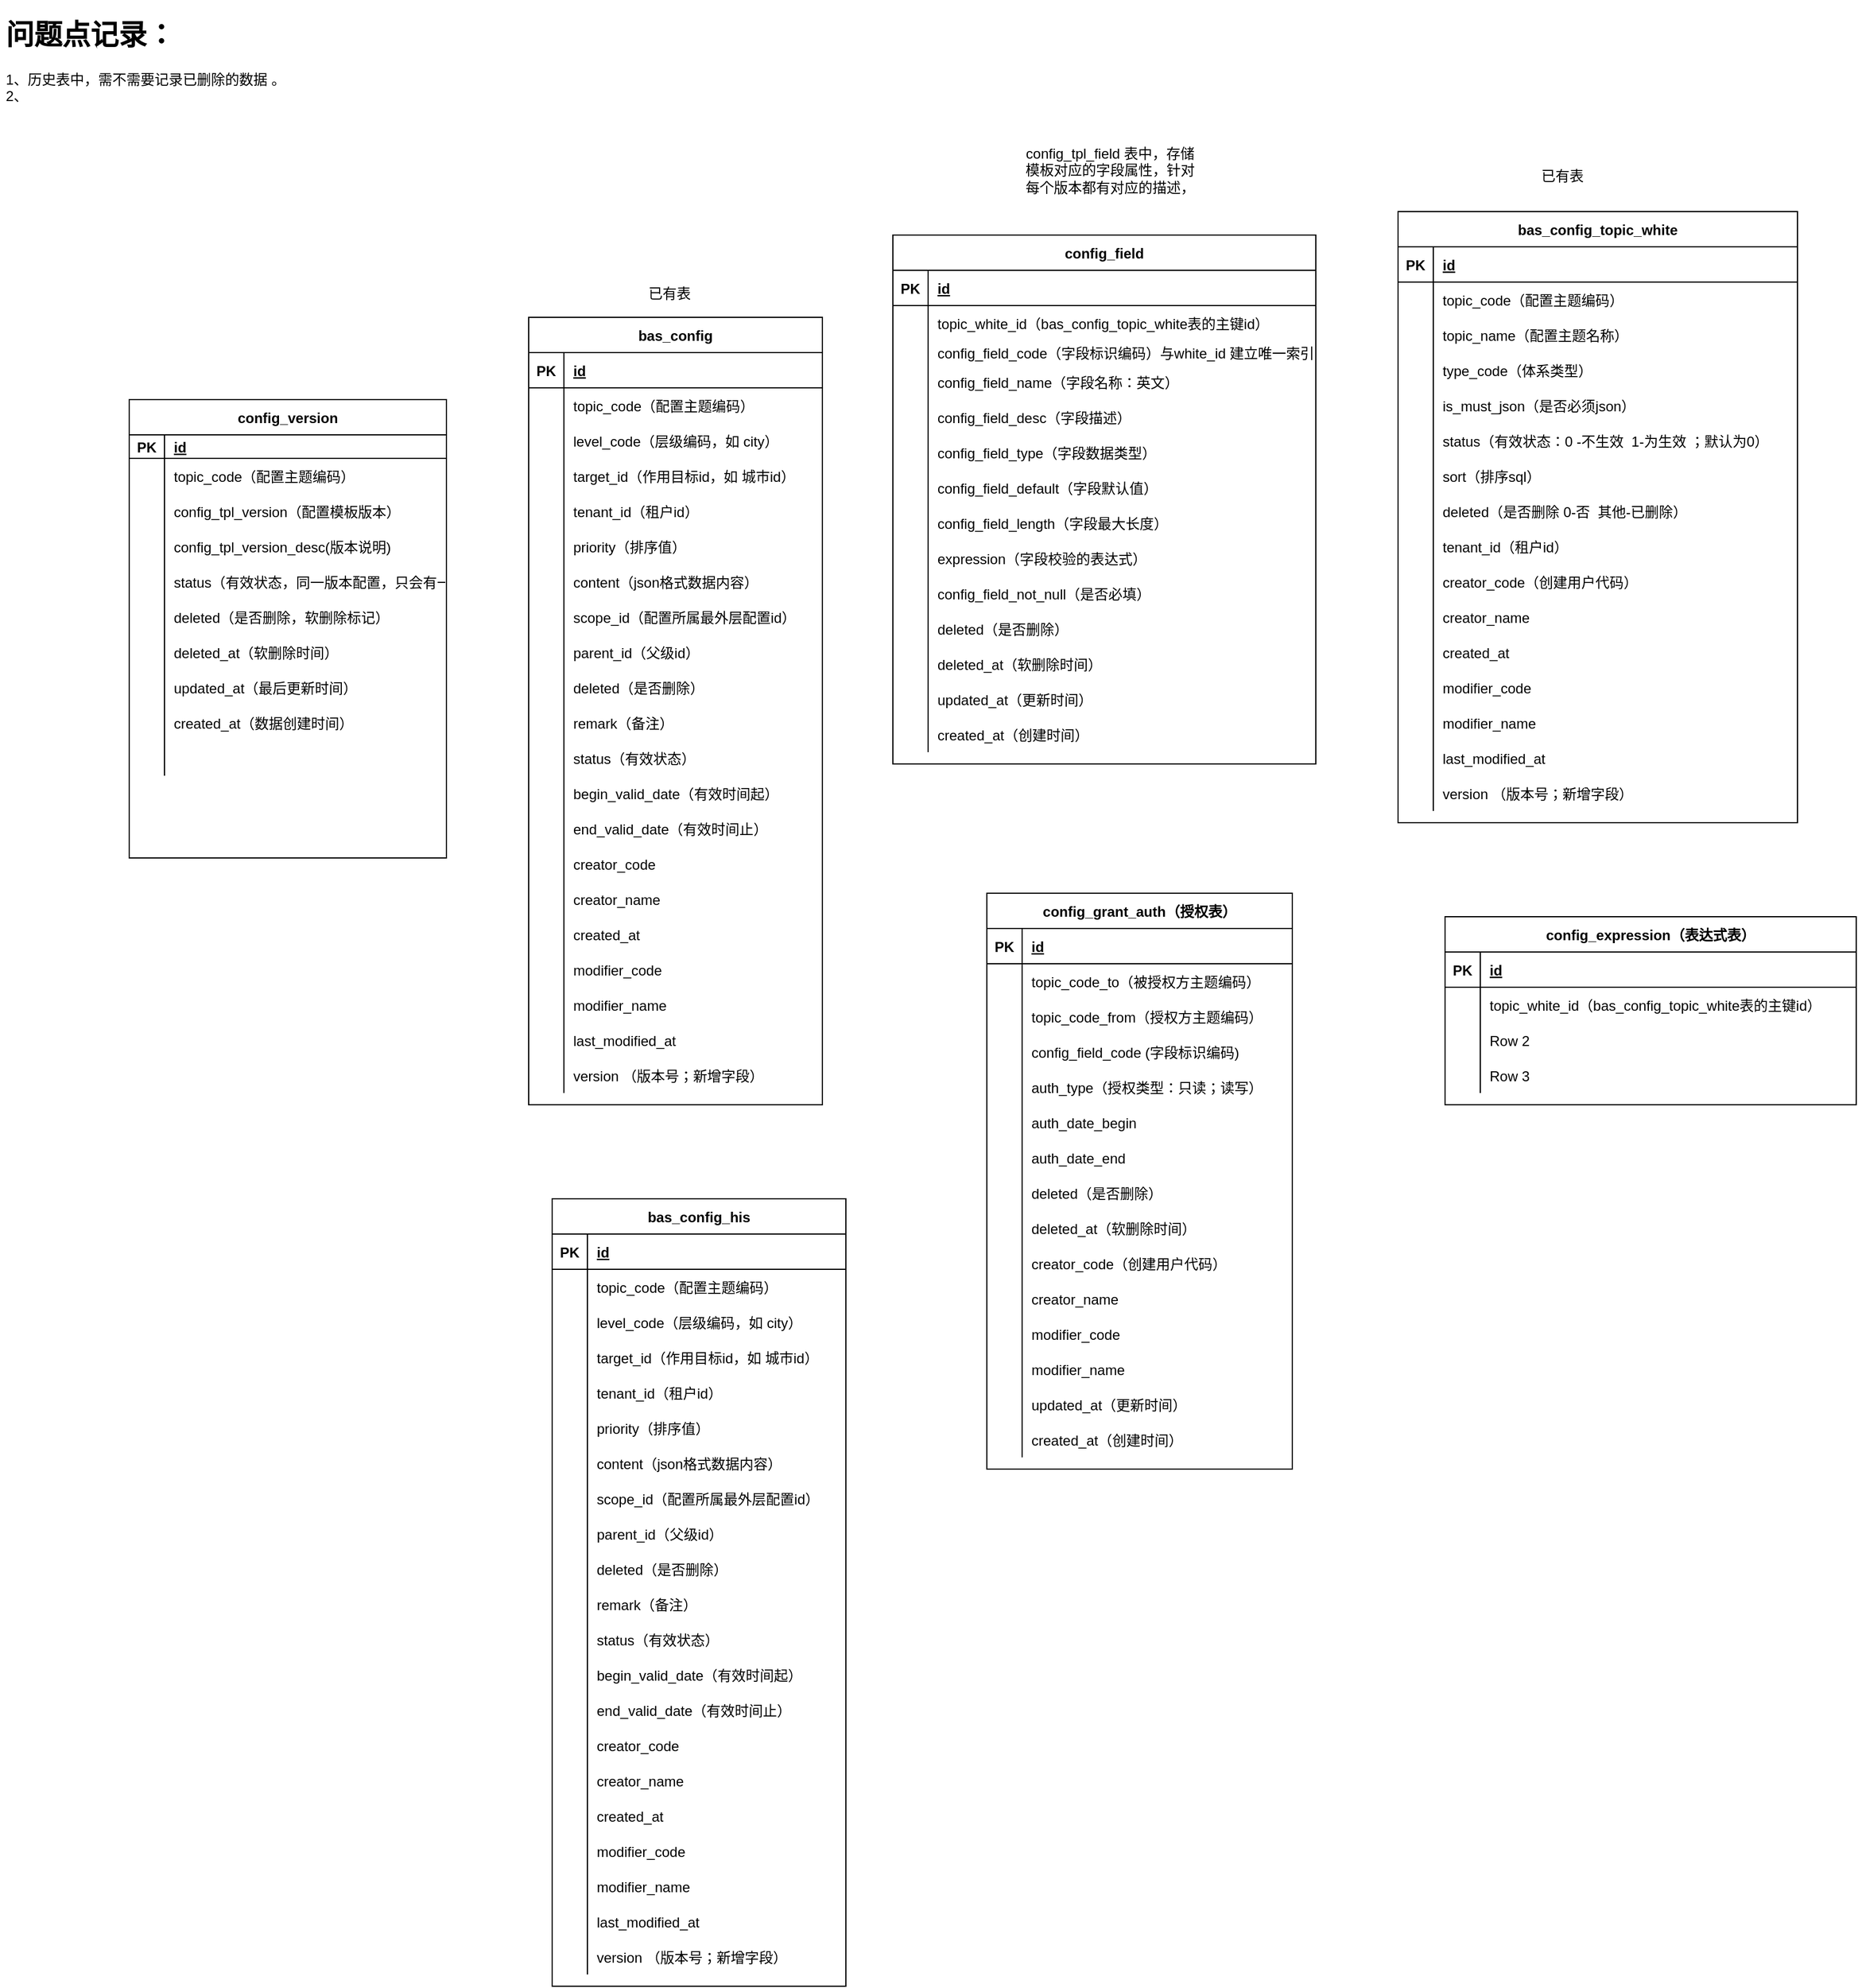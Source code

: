 <mxfile version="14.9.8" type="github">
  <diagram id="C5RBs43oDa-KdzZeNtuy" name="Page-1">
    <mxGraphModel dx="1422" dy="794" grid="1" gridSize="10" guides="1" tooltips="1" connect="1" arrows="1" fold="1" page="1" pageScale="1" pageWidth="827" pageHeight="1169" math="0" shadow="0">
      <root>
        <mxCell id="WIyWlLk6GJQsqaUBKTNV-0" />
        <mxCell id="WIyWlLk6GJQsqaUBKTNV-1" parent="WIyWlLk6GJQsqaUBKTNV-0" />
        <mxCell id="O6rhdWlGDvvYx7ezGtEy-0" value="config_version" style="shape=table;startSize=30;container=1;collapsible=1;childLayout=tableLayout;fixedRows=1;rowLines=0;fontStyle=1;align=center;resizeLast=1;" vertex="1" parent="WIyWlLk6GJQsqaUBKTNV-1">
          <mxGeometry x="130" y="340" width="270" height="390" as="geometry" />
        </mxCell>
        <mxCell id="O6rhdWlGDvvYx7ezGtEy-1" value="" style="shape=partialRectangle;collapsible=0;dropTarget=0;pointerEvents=0;fillColor=none;top=0;left=0;bottom=1;right=0;points=[[0,0.5],[1,0.5]];portConstraint=eastwest;" vertex="1" parent="O6rhdWlGDvvYx7ezGtEy-0">
          <mxGeometry y="30" width="270" height="20" as="geometry" />
        </mxCell>
        <mxCell id="O6rhdWlGDvvYx7ezGtEy-2" value="PK" style="shape=partialRectangle;connectable=0;fillColor=none;top=0;left=0;bottom=0;right=0;fontStyle=1;overflow=hidden;" vertex="1" parent="O6rhdWlGDvvYx7ezGtEy-1">
          <mxGeometry width="30" height="20" as="geometry" />
        </mxCell>
        <mxCell id="O6rhdWlGDvvYx7ezGtEy-3" value="id" style="shape=partialRectangle;connectable=0;fillColor=none;top=0;left=0;bottom=0;right=0;align=left;spacingLeft=6;fontStyle=5;overflow=hidden;" vertex="1" parent="O6rhdWlGDvvYx7ezGtEy-1">
          <mxGeometry x="30" width="240" height="20" as="geometry" />
        </mxCell>
        <mxCell id="O6rhdWlGDvvYx7ezGtEy-4" value="" style="shape=partialRectangle;collapsible=0;dropTarget=0;pointerEvents=0;fillColor=none;top=0;left=0;bottom=0;right=0;points=[[0,0.5],[1,0.5]];portConstraint=eastwest;" vertex="1" parent="O6rhdWlGDvvYx7ezGtEy-0">
          <mxGeometry y="50" width="270" height="30" as="geometry" />
        </mxCell>
        <mxCell id="O6rhdWlGDvvYx7ezGtEy-5" value="" style="shape=partialRectangle;connectable=0;fillColor=none;top=0;left=0;bottom=0;right=0;editable=1;overflow=hidden;" vertex="1" parent="O6rhdWlGDvvYx7ezGtEy-4">
          <mxGeometry width="30" height="30" as="geometry" />
        </mxCell>
        <mxCell id="O6rhdWlGDvvYx7ezGtEy-6" value="topic_code（配置主题编码）" style="shape=partialRectangle;connectable=0;fillColor=none;top=0;left=0;bottom=0;right=0;align=left;spacingLeft=6;overflow=hidden;" vertex="1" parent="O6rhdWlGDvvYx7ezGtEy-4">
          <mxGeometry x="30" width="240" height="30" as="geometry" />
        </mxCell>
        <mxCell id="O6rhdWlGDvvYx7ezGtEy-7" value="" style="shape=partialRectangle;collapsible=0;dropTarget=0;pointerEvents=0;fillColor=none;top=0;left=0;bottom=0;right=0;points=[[0,0.5],[1,0.5]];portConstraint=eastwest;" vertex="1" parent="O6rhdWlGDvvYx7ezGtEy-0">
          <mxGeometry y="80" width="270" height="30" as="geometry" />
        </mxCell>
        <mxCell id="O6rhdWlGDvvYx7ezGtEy-8" value="" style="shape=partialRectangle;connectable=0;fillColor=none;top=0;left=0;bottom=0;right=0;editable=1;overflow=hidden;" vertex="1" parent="O6rhdWlGDvvYx7ezGtEy-7">
          <mxGeometry width="30" height="30" as="geometry" />
        </mxCell>
        <mxCell id="O6rhdWlGDvvYx7ezGtEy-9" value="config_tpl_version（配置模板版本）" style="shape=partialRectangle;connectable=0;fillColor=none;top=0;left=0;bottom=0;right=0;align=left;spacingLeft=6;overflow=hidden;" vertex="1" parent="O6rhdWlGDvvYx7ezGtEy-7">
          <mxGeometry x="30" width="240" height="30" as="geometry" />
        </mxCell>
        <mxCell id="O6rhdWlGDvvYx7ezGtEy-10" value="" style="shape=partialRectangle;collapsible=0;dropTarget=0;pointerEvents=0;fillColor=none;top=0;left=0;bottom=0;right=0;points=[[0,0.5],[1,0.5]];portConstraint=eastwest;" vertex="1" parent="O6rhdWlGDvvYx7ezGtEy-0">
          <mxGeometry y="110" width="270" height="30" as="geometry" />
        </mxCell>
        <mxCell id="O6rhdWlGDvvYx7ezGtEy-11" value="" style="shape=partialRectangle;connectable=0;fillColor=none;top=0;left=0;bottom=0;right=0;editable=1;overflow=hidden;" vertex="1" parent="O6rhdWlGDvvYx7ezGtEy-10">
          <mxGeometry width="30" height="30" as="geometry" />
        </mxCell>
        <mxCell id="O6rhdWlGDvvYx7ezGtEy-12" value="config_tpl_version_desc(版本说明)" style="shape=partialRectangle;connectable=0;fillColor=none;top=0;left=0;bottom=0;right=0;align=left;spacingLeft=6;overflow=hidden;" vertex="1" parent="O6rhdWlGDvvYx7ezGtEy-10">
          <mxGeometry x="30" width="240" height="30" as="geometry" />
        </mxCell>
        <mxCell id="O6rhdWlGDvvYx7ezGtEy-13" value="" style="shape=partialRectangle;collapsible=0;dropTarget=0;pointerEvents=0;fillColor=none;top=0;left=0;bottom=0;right=0;points=[[0,0.5],[1,0.5]];portConstraint=eastwest;" vertex="1" parent="O6rhdWlGDvvYx7ezGtEy-0">
          <mxGeometry y="140" width="270" height="30" as="geometry" />
        </mxCell>
        <mxCell id="O6rhdWlGDvvYx7ezGtEy-14" value="" style="shape=partialRectangle;connectable=0;fillColor=none;top=0;left=0;bottom=0;right=0;editable=1;overflow=hidden;" vertex="1" parent="O6rhdWlGDvvYx7ezGtEy-13">
          <mxGeometry width="30" height="30" as="geometry" />
        </mxCell>
        <mxCell id="O6rhdWlGDvvYx7ezGtEy-15" value="status（有效状态，同一版本配置，只会有一个是启用状态）" style="shape=partialRectangle;connectable=0;fillColor=none;top=0;left=0;bottom=0;right=0;align=left;spacingLeft=6;overflow=hidden;" vertex="1" parent="O6rhdWlGDvvYx7ezGtEy-13">
          <mxGeometry x="30" width="240" height="30" as="geometry" />
        </mxCell>
        <mxCell id="O6rhdWlGDvvYx7ezGtEy-16" value="" style="shape=partialRectangle;collapsible=0;dropTarget=0;pointerEvents=0;fillColor=none;top=0;left=0;bottom=0;right=0;points=[[0,0.5],[1,0.5]];portConstraint=eastwest;" vertex="1" parent="O6rhdWlGDvvYx7ezGtEy-0">
          <mxGeometry y="170" width="270" height="30" as="geometry" />
        </mxCell>
        <mxCell id="O6rhdWlGDvvYx7ezGtEy-17" value="" style="shape=partialRectangle;connectable=0;fillColor=none;top=0;left=0;bottom=0;right=0;editable=1;overflow=hidden;" vertex="1" parent="O6rhdWlGDvvYx7ezGtEy-16">
          <mxGeometry width="30" height="30" as="geometry" />
        </mxCell>
        <mxCell id="O6rhdWlGDvvYx7ezGtEy-18" value="deleted（是否删除，软删除标记）" style="shape=partialRectangle;connectable=0;fillColor=none;top=0;left=0;bottom=0;right=0;align=left;spacingLeft=6;overflow=hidden;" vertex="1" parent="O6rhdWlGDvvYx7ezGtEy-16">
          <mxGeometry x="30" width="240" height="30" as="geometry" />
        </mxCell>
        <mxCell id="O6rhdWlGDvvYx7ezGtEy-19" value="" style="shape=partialRectangle;collapsible=0;dropTarget=0;pointerEvents=0;fillColor=none;top=0;left=0;bottom=0;right=0;points=[[0,0.5],[1,0.5]];portConstraint=eastwest;" vertex="1" parent="O6rhdWlGDvvYx7ezGtEy-0">
          <mxGeometry y="200" width="270" height="30" as="geometry" />
        </mxCell>
        <mxCell id="O6rhdWlGDvvYx7ezGtEy-20" value="" style="shape=partialRectangle;connectable=0;fillColor=none;top=0;left=0;bottom=0;right=0;editable=1;overflow=hidden;" vertex="1" parent="O6rhdWlGDvvYx7ezGtEy-19">
          <mxGeometry width="30" height="30" as="geometry" />
        </mxCell>
        <mxCell id="O6rhdWlGDvvYx7ezGtEy-21" value="deleted_at（软删除时间）" style="shape=partialRectangle;connectable=0;fillColor=none;top=0;left=0;bottom=0;right=0;align=left;spacingLeft=6;overflow=hidden;" vertex="1" parent="O6rhdWlGDvvYx7ezGtEy-19">
          <mxGeometry x="30" width="240" height="30" as="geometry" />
        </mxCell>
        <mxCell id="O6rhdWlGDvvYx7ezGtEy-22" value="" style="shape=partialRectangle;collapsible=0;dropTarget=0;pointerEvents=0;fillColor=none;top=0;left=0;bottom=0;right=0;points=[[0,0.5],[1,0.5]];portConstraint=eastwest;" vertex="1" parent="O6rhdWlGDvvYx7ezGtEy-0">
          <mxGeometry y="230" width="270" height="30" as="geometry" />
        </mxCell>
        <mxCell id="O6rhdWlGDvvYx7ezGtEy-23" value="" style="shape=partialRectangle;connectable=0;fillColor=none;top=0;left=0;bottom=0;right=0;editable=1;overflow=hidden;" vertex="1" parent="O6rhdWlGDvvYx7ezGtEy-22">
          <mxGeometry width="30" height="30" as="geometry" />
        </mxCell>
        <mxCell id="O6rhdWlGDvvYx7ezGtEy-24" value="updated_at（最后更新时间）" style="shape=partialRectangle;connectable=0;fillColor=none;top=0;left=0;bottom=0;right=0;align=left;spacingLeft=6;overflow=hidden;" vertex="1" parent="O6rhdWlGDvvYx7ezGtEy-22">
          <mxGeometry x="30" width="240" height="30" as="geometry" />
        </mxCell>
        <mxCell id="O6rhdWlGDvvYx7ezGtEy-25" value="" style="shape=partialRectangle;collapsible=0;dropTarget=0;pointerEvents=0;fillColor=none;top=0;left=0;bottom=0;right=0;points=[[0,0.5],[1,0.5]];portConstraint=eastwest;" vertex="1" parent="O6rhdWlGDvvYx7ezGtEy-0">
          <mxGeometry y="260" width="270" height="30" as="geometry" />
        </mxCell>
        <mxCell id="O6rhdWlGDvvYx7ezGtEy-26" value="" style="shape=partialRectangle;connectable=0;fillColor=none;top=0;left=0;bottom=0;right=0;editable=1;overflow=hidden;" vertex="1" parent="O6rhdWlGDvvYx7ezGtEy-25">
          <mxGeometry width="30" height="30" as="geometry" />
        </mxCell>
        <mxCell id="O6rhdWlGDvvYx7ezGtEy-27" value="created_at（数据创建时间）" style="shape=partialRectangle;connectable=0;fillColor=none;top=0;left=0;bottom=0;right=0;align=left;spacingLeft=6;overflow=hidden;" vertex="1" parent="O6rhdWlGDvvYx7ezGtEy-25">
          <mxGeometry x="30" width="240" height="30" as="geometry" />
        </mxCell>
        <mxCell id="O6rhdWlGDvvYx7ezGtEy-28" value="" style="shape=partialRectangle;collapsible=0;dropTarget=0;pointerEvents=0;fillColor=none;top=0;left=0;bottom=0;right=0;points=[[0,0.5],[1,0.5]];portConstraint=eastwest;" vertex="1" parent="O6rhdWlGDvvYx7ezGtEy-0">
          <mxGeometry y="290" width="270" height="30" as="geometry" />
        </mxCell>
        <mxCell id="O6rhdWlGDvvYx7ezGtEy-29" value="" style="shape=partialRectangle;connectable=0;fillColor=none;top=0;left=0;bottom=0;right=0;editable=1;overflow=hidden;" vertex="1" parent="O6rhdWlGDvvYx7ezGtEy-28">
          <mxGeometry width="30" height="30" as="geometry" />
        </mxCell>
        <mxCell id="O6rhdWlGDvvYx7ezGtEy-30" value="" style="shape=partialRectangle;connectable=0;fillColor=none;top=0;left=0;bottom=0;right=0;align=left;spacingLeft=6;overflow=hidden;" vertex="1" parent="O6rhdWlGDvvYx7ezGtEy-28">
          <mxGeometry x="30" width="240" height="30" as="geometry" />
        </mxCell>
        <mxCell id="O6rhdWlGDvvYx7ezGtEy-31" value="config_field" style="shape=table;startSize=30;container=1;collapsible=1;childLayout=tableLayout;fixedRows=1;rowLines=0;fontStyle=1;align=center;resizeLast=1;" vertex="1" parent="WIyWlLk6GJQsqaUBKTNV-1">
          <mxGeometry x="780" y="200" width="360" height="450" as="geometry" />
        </mxCell>
        <mxCell id="O6rhdWlGDvvYx7ezGtEy-32" value="" style="shape=partialRectangle;collapsible=0;dropTarget=0;pointerEvents=0;fillColor=none;top=0;left=0;bottom=1;right=0;points=[[0,0.5],[1,0.5]];portConstraint=eastwest;" vertex="1" parent="O6rhdWlGDvvYx7ezGtEy-31">
          <mxGeometry y="30" width="360" height="30" as="geometry" />
        </mxCell>
        <mxCell id="O6rhdWlGDvvYx7ezGtEy-33" value="PK" style="shape=partialRectangle;connectable=0;fillColor=none;top=0;left=0;bottom=0;right=0;fontStyle=1;overflow=hidden;" vertex="1" parent="O6rhdWlGDvvYx7ezGtEy-32">
          <mxGeometry width="30" height="30" as="geometry" />
        </mxCell>
        <mxCell id="O6rhdWlGDvvYx7ezGtEy-34" value="id" style="shape=partialRectangle;connectable=0;fillColor=none;top=0;left=0;bottom=0;right=0;align=left;spacingLeft=6;fontStyle=5;overflow=hidden;" vertex="1" parent="O6rhdWlGDvvYx7ezGtEy-32">
          <mxGeometry x="30" width="330" height="30" as="geometry" />
        </mxCell>
        <mxCell id="O6rhdWlGDvvYx7ezGtEy-35" value="" style="shape=partialRectangle;collapsible=0;dropTarget=0;pointerEvents=0;fillColor=none;top=0;left=0;bottom=0;right=0;points=[[0,0.5],[1,0.5]];portConstraint=eastwest;" vertex="1" parent="O6rhdWlGDvvYx7ezGtEy-31">
          <mxGeometry y="60" width="360" height="30" as="geometry" />
        </mxCell>
        <mxCell id="O6rhdWlGDvvYx7ezGtEy-36" value="" style="shape=partialRectangle;connectable=0;fillColor=none;top=0;left=0;bottom=0;right=0;editable=1;overflow=hidden;" vertex="1" parent="O6rhdWlGDvvYx7ezGtEy-35">
          <mxGeometry width="30" height="30" as="geometry" />
        </mxCell>
        <mxCell id="O6rhdWlGDvvYx7ezGtEy-37" value="topic_white_id（bas_config_topic_white表的主键id）" style="shape=partialRectangle;connectable=0;fillColor=none;top=0;left=0;bottom=0;right=0;align=left;spacingLeft=6;overflow=hidden;" vertex="1" parent="O6rhdWlGDvvYx7ezGtEy-35">
          <mxGeometry x="30" width="330" height="30" as="geometry" />
        </mxCell>
        <mxCell id="O6rhdWlGDvvYx7ezGtEy-38" value="" style="shape=partialRectangle;collapsible=0;dropTarget=0;pointerEvents=0;fillColor=none;top=0;left=0;bottom=0;right=0;points=[[0,0.5],[1,0.5]];portConstraint=eastwest;" vertex="1" parent="O6rhdWlGDvvYx7ezGtEy-31">
          <mxGeometry y="90" width="360" height="20" as="geometry" />
        </mxCell>
        <mxCell id="O6rhdWlGDvvYx7ezGtEy-39" value="" style="shape=partialRectangle;connectable=0;fillColor=none;top=0;left=0;bottom=0;right=0;editable=1;overflow=hidden;" vertex="1" parent="O6rhdWlGDvvYx7ezGtEy-38">
          <mxGeometry width="30" height="20" as="geometry" />
        </mxCell>
        <mxCell id="O6rhdWlGDvvYx7ezGtEy-40" value="config_field_code（字段标识编码）与white_id 建立唯一索引" style="shape=partialRectangle;connectable=0;fillColor=none;top=0;left=0;bottom=0;right=0;align=left;spacingLeft=6;overflow=hidden;" vertex="1" parent="O6rhdWlGDvvYx7ezGtEy-38">
          <mxGeometry x="30" width="330" height="20" as="geometry" />
        </mxCell>
        <mxCell id="O6rhdWlGDvvYx7ezGtEy-41" value="" style="shape=partialRectangle;collapsible=0;dropTarget=0;pointerEvents=0;fillColor=none;top=0;left=0;bottom=0;right=0;points=[[0,0.5],[1,0.5]];portConstraint=eastwest;" vertex="1" parent="O6rhdWlGDvvYx7ezGtEy-31">
          <mxGeometry y="110" width="360" height="30" as="geometry" />
        </mxCell>
        <mxCell id="O6rhdWlGDvvYx7ezGtEy-42" value="" style="shape=partialRectangle;connectable=0;fillColor=none;top=0;left=0;bottom=0;right=0;editable=1;overflow=hidden;" vertex="1" parent="O6rhdWlGDvvYx7ezGtEy-41">
          <mxGeometry width="30" height="30" as="geometry" />
        </mxCell>
        <mxCell id="O6rhdWlGDvvYx7ezGtEy-43" value="config_field_name（字段名称：英文）" style="shape=partialRectangle;connectable=0;fillColor=none;top=0;left=0;bottom=0;right=0;align=left;spacingLeft=6;overflow=hidden;" vertex="1" parent="O6rhdWlGDvvYx7ezGtEy-41">
          <mxGeometry x="30" width="330" height="30" as="geometry" />
        </mxCell>
        <mxCell id="O6rhdWlGDvvYx7ezGtEy-44" value="" style="shape=partialRectangle;collapsible=0;dropTarget=0;pointerEvents=0;fillColor=none;top=0;left=0;bottom=0;right=0;points=[[0,0.5],[1,0.5]];portConstraint=eastwest;" vertex="1" parent="O6rhdWlGDvvYx7ezGtEy-31">
          <mxGeometry y="140" width="360" height="30" as="geometry" />
        </mxCell>
        <mxCell id="O6rhdWlGDvvYx7ezGtEy-45" value="" style="shape=partialRectangle;connectable=0;fillColor=none;top=0;left=0;bottom=0;right=0;editable=1;overflow=hidden;" vertex="1" parent="O6rhdWlGDvvYx7ezGtEy-44">
          <mxGeometry width="30" height="30" as="geometry" />
        </mxCell>
        <mxCell id="O6rhdWlGDvvYx7ezGtEy-46" value="config_field_desc（字段描述）" style="shape=partialRectangle;connectable=0;fillColor=none;top=0;left=0;bottom=0;right=0;align=left;spacingLeft=6;overflow=hidden;" vertex="1" parent="O6rhdWlGDvvYx7ezGtEy-44">
          <mxGeometry x="30" width="330" height="30" as="geometry" />
        </mxCell>
        <mxCell id="O6rhdWlGDvvYx7ezGtEy-47" value="" style="shape=partialRectangle;collapsible=0;dropTarget=0;pointerEvents=0;fillColor=none;top=0;left=0;bottom=0;right=0;points=[[0,0.5],[1,0.5]];portConstraint=eastwest;" vertex="1" parent="O6rhdWlGDvvYx7ezGtEy-31">
          <mxGeometry y="170" width="360" height="30" as="geometry" />
        </mxCell>
        <mxCell id="O6rhdWlGDvvYx7ezGtEy-48" value="" style="shape=partialRectangle;connectable=0;fillColor=none;top=0;left=0;bottom=0;right=0;editable=1;overflow=hidden;" vertex="1" parent="O6rhdWlGDvvYx7ezGtEy-47">
          <mxGeometry width="30" height="30" as="geometry" />
        </mxCell>
        <mxCell id="O6rhdWlGDvvYx7ezGtEy-49" value="config_field_type（字段数据类型）" style="shape=partialRectangle;connectable=0;fillColor=none;top=0;left=0;bottom=0;right=0;align=left;spacingLeft=6;overflow=hidden;" vertex="1" parent="O6rhdWlGDvvYx7ezGtEy-47">
          <mxGeometry x="30" width="330" height="30" as="geometry" />
        </mxCell>
        <mxCell id="O6rhdWlGDvvYx7ezGtEy-50" value="" style="shape=partialRectangle;collapsible=0;dropTarget=0;pointerEvents=0;fillColor=none;top=0;left=0;bottom=0;right=0;points=[[0,0.5],[1,0.5]];portConstraint=eastwest;" vertex="1" parent="O6rhdWlGDvvYx7ezGtEy-31">
          <mxGeometry y="200" width="360" height="30" as="geometry" />
        </mxCell>
        <mxCell id="O6rhdWlGDvvYx7ezGtEy-51" value="" style="shape=partialRectangle;connectable=0;fillColor=none;top=0;left=0;bottom=0;right=0;editable=1;overflow=hidden;" vertex="1" parent="O6rhdWlGDvvYx7ezGtEy-50">
          <mxGeometry width="30" height="30" as="geometry" />
        </mxCell>
        <mxCell id="O6rhdWlGDvvYx7ezGtEy-52" value="config_field_default（字段默认值）" style="shape=partialRectangle;connectable=0;fillColor=none;top=0;left=0;bottom=0;right=0;align=left;spacingLeft=6;overflow=hidden;" vertex="1" parent="O6rhdWlGDvvYx7ezGtEy-50">
          <mxGeometry x="30" width="330" height="30" as="geometry" />
        </mxCell>
        <mxCell id="O6rhdWlGDvvYx7ezGtEy-53" value="" style="shape=partialRectangle;collapsible=0;dropTarget=0;pointerEvents=0;fillColor=none;top=0;left=0;bottom=0;right=0;points=[[0,0.5],[1,0.5]];portConstraint=eastwest;" vertex="1" parent="O6rhdWlGDvvYx7ezGtEy-31">
          <mxGeometry y="230" width="360" height="30" as="geometry" />
        </mxCell>
        <mxCell id="O6rhdWlGDvvYx7ezGtEy-54" value="" style="shape=partialRectangle;connectable=0;fillColor=none;top=0;left=0;bottom=0;right=0;editable=1;overflow=hidden;" vertex="1" parent="O6rhdWlGDvvYx7ezGtEy-53">
          <mxGeometry width="30" height="30" as="geometry" />
        </mxCell>
        <mxCell id="O6rhdWlGDvvYx7ezGtEy-55" value="config_field_length（字段最大长度）" style="shape=partialRectangle;connectable=0;fillColor=none;top=0;left=0;bottom=0;right=0;align=left;spacingLeft=6;overflow=hidden;" vertex="1" parent="O6rhdWlGDvvYx7ezGtEy-53">
          <mxGeometry x="30" width="330" height="30" as="geometry" />
        </mxCell>
        <mxCell id="O6rhdWlGDvvYx7ezGtEy-56" value="" style="shape=partialRectangle;collapsible=0;dropTarget=0;pointerEvents=0;fillColor=none;top=0;left=0;bottom=0;right=0;points=[[0,0.5],[1,0.5]];portConstraint=eastwest;" vertex="1" parent="O6rhdWlGDvvYx7ezGtEy-31">
          <mxGeometry y="260" width="360" height="30" as="geometry" />
        </mxCell>
        <mxCell id="O6rhdWlGDvvYx7ezGtEy-57" value="" style="shape=partialRectangle;connectable=0;fillColor=none;top=0;left=0;bottom=0;right=0;editable=1;overflow=hidden;" vertex="1" parent="O6rhdWlGDvvYx7ezGtEy-56">
          <mxGeometry width="30" height="30" as="geometry" />
        </mxCell>
        <mxCell id="O6rhdWlGDvvYx7ezGtEy-58" value="expression（字段校验的表达式）" style="shape=partialRectangle;connectable=0;fillColor=none;top=0;left=0;bottom=0;right=0;align=left;spacingLeft=6;overflow=hidden;" vertex="1" parent="O6rhdWlGDvvYx7ezGtEy-56">
          <mxGeometry x="30" width="330" height="30" as="geometry" />
        </mxCell>
        <mxCell id="O6rhdWlGDvvYx7ezGtEy-59" value="" style="shape=partialRectangle;collapsible=0;dropTarget=0;pointerEvents=0;fillColor=none;top=0;left=0;bottom=0;right=0;points=[[0,0.5],[1,0.5]];portConstraint=eastwest;" vertex="1" parent="O6rhdWlGDvvYx7ezGtEy-31">
          <mxGeometry y="290" width="360" height="30" as="geometry" />
        </mxCell>
        <mxCell id="O6rhdWlGDvvYx7ezGtEy-60" value="" style="shape=partialRectangle;connectable=0;fillColor=none;top=0;left=0;bottom=0;right=0;editable=1;overflow=hidden;" vertex="1" parent="O6rhdWlGDvvYx7ezGtEy-59">
          <mxGeometry width="30" height="30" as="geometry" />
        </mxCell>
        <mxCell id="O6rhdWlGDvvYx7ezGtEy-61" value="config_field_not_null（是否必填）" style="shape=partialRectangle;connectable=0;fillColor=none;top=0;left=0;bottom=0;right=0;align=left;spacingLeft=6;overflow=hidden;" vertex="1" parent="O6rhdWlGDvvYx7ezGtEy-59">
          <mxGeometry x="30" width="330" height="30" as="geometry" />
        </mxCell>
        <mxCell id="O6rhdWlGDvvYx7ezGtEy-62" value="" style="shape=partialRectangle;collapsible=0;dropTarget=0;pointerEvents=0;fillColor=none;top=0;left=0;bottom=0;right=0;points=[[0,0.5],[1,0.5]];portConstraint=eastwest;" vertex="1" parent="O6rhdWlGDvvYx7ezGtEy-31">
          <mxGeometry y="320" width="360" height="30" as="geometry" />
        </mxCell>
        <mxCell id="O6rhdWlGDvvYx7ezGtEy-63" value="" style="shape=partialRectangle;connectable=0;fillColor=none;top=0;left=0;bottom=0;right=0;editable=1;overflow=hidden;" vertex="1" parent="O6rhdWlGDvvYx7ezGtEy-62">
          <mxGeometry width="30" height="30" as="geometry" />
        </mxCell>
        <mxCell id="O6rhdWlGDvvYx7ezGtEy-64" value="deleted（是否删除）" style="shape=partialRectangle;connectable=0;fillColor=none;top=0;left=0;bottom=0;right=0;align=left;spacingLeft=6;overflow=hidden;" vertex="1" parent="O6rhdWlGDvvYx7ezGtEy-62">
          <mxGeometry x="30" width="330" height="30" as="geometry" />
        </mxCell>
        <mxCell id="O6rhdWlGDvvYx7ezGtEy-65" value="" style="shape=partialRectangle;collapsible=0;dropTarget=0;pointerEvents=0;fillColor=none;top=0;left=0;bottom=0;right=0;points=[[0,0.5],[1,0.5]];portConstraint=eastwest;" vertex="1" parent="O6rhdWlGDvvYx7ezGtEy-31">
          <mxGeometry y="350" width="360" height="30" as="geometry" />
        </mxCell>
        <mxCell id="O6rhdWlGDvvYx7ezGtEy-66" value="" style="shape=partialRectangle;connectable=0;fillColor=none;top=0;left=0;bottom=0;right=0;editable=1;overflow=hidden;" vertex="1" parent="O6rhdWlGDvvYx7ezGtEy-65">
          <mxGeometry width="30" height="30" as="geometry" />
        </mxCell>
        <mxCell id="O6rhdWlGDvvYx7ezGtEy-67" value="deleted_at（软删除时间）" style="shape=partialRectangle;connectable=0;fillColor=none;top=0;left=0;bottom=0;right=0;align=left;spacingLeft=6;overflow=hidden;" vertex="1" parent="O6rhdWlGDvvYx7ezGtEy-65">
          <mxGeometry x="30" width="330" height="30" as="geometry" />
        </mxCell>
        <mxCell id="O6rhdWlGDvvYx7ezGtEy-68" value="" style="shape=partialRectangle;collapsible=0;dropTarget=0;pointerEvents=0;fillColor=none;top=0;left=0;bottom=0;right=0;points=[[0,0.5],[1,0.5]];portConstraint=eastwest;" vertex="1" parent="O6rhdWlGDvvYx7ezGtEy-31">
          <mxGeometry y="380" width="360" height="30" as="geometry" />
        </mxCell>
        <mxCell id="O6rhdWlGDvvYx7ezGtEy-69" value="" style="shape=partialRectangle;connectable=0;fillColor=none;top=0;left=0;bottom=0;right=0;editable=1;overflow=hidden;" vertex="1" parent="O6rhdWlGDvvYx7ezGtEy-68">
          <mxGeometry width="30" height="30" as="geometry" />
        </mxCell>
        <mxCell id="O6rhdWlGDvvYx7ezGtEy-70" value="updated_at（更新时间）" style="shape=partialRectangle;connectable=0;fillColor=none;top=0;left=0;bottom=0;right=0;align=left;spacingLeft=6;overflow=hidden;" vertex="1" parent="O6rhdWlGDvvYx7ezGtEy-68">
          <mxGeometry x="30" width="330" height="30" as="geometry" />
        </mxCell>
        <mxCell id="O6rhdWlGDvvYx7ezGtEy-71" value="" style="shape=partialRectangle;collapsible=0;dropTarget=0;pointerEvents=0;fillColor=none;top=0;left=0;bottom=0;right=0;points=[[0,0.5],[1,0.5]];portConstraint=eastwest;" vertex="1" parent="O6rhdWlGDvvYx7ezGtEy-31">
          <mxGeometry y="410" width="360" height="30" as="geometry" />
        </mxCell>
        <mxCell id="O6rhdWlGDvvYx7ezGtEy-72" value="" style="shape=partialRectangle;connectable=0;fillColor=none;top=0;left=0;bottom=0;right=0;editable=1;overflow=hidden;" vertex="1" parent="O6rhdWlGDvvYx7ezGtEy-71">
          <mxGeometry width="30" height="30" as="geometry" />
        </mxCell>
        <mxCell id="O6rhdWlGDvvYx7ezGtEy-73" value="created_at（创建时间）" style="shape=partialRectangle;connectable=0;fillColor=none;top=0;left=0;bottom=0;right=0;align=left;spacingLeft=6;overflow=hidden;" vertex="1" parent="O6rhdWlGDvvYx7ezGtEy-71">
          <mxGeometry x="30" width="330" height="30" as="geometry" />
        </mxCell>
        <mxCell id="O6rhdWlGDvvYx7ezGtEy-74" value="config_tpl_field 表中，存储模板对应的字段属性，针对每个版本都有对应的描述，" style="text;html=1;strokeColor=none;fillColor=none;align=center;verticalAlign=middle;whiteSpace=wrap;rounded=0;" vertex="1" parent="WIyWlLk6GJQsqaUBKTNV-1">
          <mxGeometry x="890" y="100" width="150" height="90" as="geometry" />
        </mxCell>
        <mxCell id="O6rhdWlGDvvYx7ezGtEy-75" value="bas_config" style="shape=table;startSize=30;container=1;collapsible=1;childLayout=tableLayout;fixedRows=1;rowLines=0;fontStyle=1;align=center;resizeLast=1;" vertex="1" parent="WIyWlLk6GJQsqaUBKTNV-1">
          <mxGeometry x="470" y="270" width="250" height="670" as="geometry" />
        </mxCell>
        <mxCell id="O6rhdWlGDvvYx7ezGtEy-76" value="" style="shape=partialRectangle;collapsible=0;dropTarget=0;pointerEvents=0;fillColor=none;top=0;left=0;bottom=1;right=0;points=[[0,0.5],[1,0.5]];portConstraint=eastwest;" vertex="1" parent="O6rhdWlGDvvYx7ezGtEy-75">
          <mxGeometry y="30" width="250" height="30" as="geometry" />
        </mxCell>
        <mxCell id="O6rhdWlGDvvYx7ezGtEy-77" value="PK" style="shape=partialRectangle;connectable=0;fillColor=none;top=0;left=0;bottom=0;right=0;fontStyle=1;overflow=hidden;" vertex="1" parent="O6rhdWlGDvvYx7ezGtEy-76">
          <mxGeometry width="30" height="30" as="geometry" />
        </mxCell>
        <mxCell id="O6rhdWlGDvvYx7ezGtEy-78" value="id" style="shape=partialRectangle;connectable=0;fillColor=none;top=0;left=0;bottom=0;right=0;align=left;spacingLeft=6;fontStyle=5;overflow=hidden;" vertex="1" parent="O6rhdWlGDvvYx7ezGtEy-76">
          <mxGeometry x="30" width="220" height="30" as="geometry" />
        </mxCell>
        <mxCell id="O6rhdWlGDvvYx7ezGtEy-79" value="" style="shape=partialRectangle;collapsible=0;dropTarget=0;pointerEvents=0;fillColor=none;top=0;left=0;bottom=0;right=0;points=[[0,0.5],[1,0.5]];portConstraint=eastwest;" vertex="1" parent="O6rhdWlGDvvYx7ezGtEy-75">
          <mxGeometry y="60" width="250" height="30" as="geometry" />
        </mxCell>
        <mxCell id="O6rhdWlGDvvYx7ezGtEy-80" value="" style="shape=partialRectangle;connectable=0;fillColor=none;top=0;left=0;bottom=0;right=0;editable=1;overflow=hidden;" vertex="1" parent="O6rhdWlGDvvYx7ezGtEy-79">
          <mxGeometry width="30" height="30" as="geometry" />
        </mxCell>
        <mxCell id="O6rhdWlGDvvYx7ezGtEy-81" value="topic_code（配置主题编码）" style="shape=partialRectangle;connectable=0;fillColor=none;top=0;left=0;bottom=0;right=0;align=left;spacingLeft=6;overflow=hidden;" vertex="1" parent="O6rhdWlGDvvYx7ezGtEy-79">
          <mxGeometry x="30" width="220" height="30" as="geometry" />
        </mxCell>
        <mxCell id="O6rhdWlGDvvYx7ezGtEy-82" value="" style="shape=partialRectangle;collapsible=0;dropTarget=0;pointerEvents=0;fillColor=none;top=0;left=0;bottom=0;right=0;points=[[0,0.5],[1,0.5]];portConstraint=eastwest;" vertex="1" parent="O6rhdWlGDvvYx7ezGtEy-75">
          <mxGeometry y="90" width="250" height="30" as="geometry" />
        </mxCell>
        <mxCell id="O6rhdWlGDvvYx7ezGtEy-83" value="" style="shape=partialRectangle;connectable=0;fillColor=none;top=0;left=0;bottom=0;right=0;editable=1;overflow=hidden;" vertex="1" parent="O6rhdWlGDvvYx7ezGtEy-82">
          <mxGeometry width="30" height="30" as="geometry" />
        </mxCell>
        <mxCell id="O6rhdWlGDvvYx7ezGtEy-84" value="level_code（层级编码，如 city）" style="shape=partialRectangle;connectable=0;fillColor=none;top=0;left=0;bottom=0;right=0;align=left;spacingLeft=6;overflow=hidden;" vertex="1" parent="O6rhdWlGDvvYx7ezGtEy-82">
          <mxGeometry x="30" width="220" height="30" as="geometry" />
        </mxCell>
        <mxCell id="O6rhdWlGDvvYx7ezGtEy-85" value="" style="shape=partialRectangle;collapsible=0;dropTarget=0;pointerEvents=0;fillColor=none;top=0;left=0;bottom=0;right=0;points=[[0,0.5],[1,0.5]];portConstraint=eastwest;" vertex="1" parent="O6rhdWlGDvvYx7ezGtEy-75">
          <mxGeometry y="120" width="250" height="30" as="geometry" />
        </mxCell>
        <mxCell id="O6rhdWlGDvvYx7ezGtEy-86" value="" style="shape=partialRectangle;connectable=0;fillColor=none;top=0;left=0;bottom=0;right=0;editable=1;overflow=hidden;" vertex="1" parent="O6rhdWlGDvvYx7ezGtEy-85">
          <mxGeometry width="30" height="30" as="geometry" />
        </mxCell>
        <mxCell id="O6rhdWlGDvvYx7ezGtEy-87" value="target_id（作用目标id，如 城市id）" style="shape=partialRectangle;connectable=0;fillColor=none;top=0;left=0;bottom=0;right=0;align=left;spacingLeft=6;overflow=hidden;" vertex="1" parent="O6rhdWlGDvvYx7ezGtEy-85">
          <mxGeometry x="30" width="220" height="30" as="geometry" />
        </mxCell>
        <mxCell id="O6rhdWlGDvvYx7ezGtEy-88" value="" style="shape=partialRectangle;collapsible=0;dropTarget=0;pointerEvents=0;fillColor=none;top=0;left=0;bottom=0;right=0;points=[[0,0.5],[1,0.5]];portConstraint=eastwest;" vertex="1" parent="O6rhdWlGDvvYx7ezGtEy-75">
          <mxGeometry y="150" width="250" height="30" as="geometry" />
        </mxCell>
        <mxCell id="O6rhdWlGDvvYx7ezGtEy-89" value="" style="shape=partialRectangle;connectable=0;fillColor=none;top=0;left=0;bottom=0;right=0;editable=1;overflow=hidden;" vertex="1" parent="O6rhdWlGDvvYx7ezGtEy-88">
          <mxGeometry width="30" height="30" as="geometry" />
        </mxCell>
        <mxCell id="O6rhdWlGDvvYx7ezGtEy-90" value="tenant_id（租户id）" style="shape=partialRectangle;connectable=0;fillColor=none;top=0;left=0;bottom=0;right=0;align=left;spacingLeft=6;overflow=hidden;" vertex="1" parent="O6rhdWlGDvvYx7ezGtEy-88">
          <mxGeometry x="30" width="220" height="30" as="geometry" />
        </mxCell>
        <mxCell id="O6rhdWlGDvvYx7ezGtEy-91" value="" style="shape=partialRectangle;collapsible=0;dropTarget=0;pointerEvents=0;fillColor=none;top=0;left=0;bottom=0;right=0;points=[[0,0.5],[1,0.5]];portConstraint=eastwest;" vertex="1" parent="O6rhdWlGDvvYx7ezGtEy-75">
          <mxGeometry y="180" width="250" height="30" as="geometry" />
        </mxCell>
        <mxCell id="O6rhdWlGDvvYx7ezGtEy-92" value="" style="shape=partialRectangle;connectable=0;fillColor=none;top=0;left=0;bottom=0;right=0;editable=1;overflow=hidden;" vertex="1" parent="O6rhdWlGDvvYx7ezGtEy-91">
          <mxGeometry width="30" height="30" as="geometry" />
        </mxCell>
        <mxCell id="O6rhdWlGDvvYx7ezGtEy-93" value="priority（排序值）" style="shape=partialRectangle;connectable=0;fillColor=none;top=0;left=0;bottom=0;right=0;align=left;spacingLeft=6;overflow=hidden;" vertex="1" parent="O6rhdWlGDvvYx7ezGtEy-91">
          <mxGeometry x="30" width="220" height="30" as="geometry" />
        </mxCell>
        <mxCell id="O6rhdWlGDvvYx7ezGtEy-94" value="" style="shape=partialRectangle;collapsible=0;dropTarget=0;pointerEvents=0;fillColor=none;top=0;left=0;bottom=0;right=0;points=[[0,0.5],[1,0.5]];portConstraint=eastwest;" vertex="1" parent="O6rhdWlGDvvYx7ezGtEy-75">
          <mxGeometry y="210" width="250" height="30" as="geometry" />
        </mxCell>
        <mxCell id="O6rhdWlGDvvYx7ezGtEy-95" value="" style="shape=partialRectangle;connectable=0;fillColor=none;top=0;left=0;bottom=0;right=0;editable=1;overflow=hidden;" vertex="1" parent="O6rhdWlGDvvYx7ezGtEy-94">
          <mxGeometry width="30" height="30" as="geometry" />
        </mxCell>
        <mxCell id="O6rhdWlGDvvYx7ezGtEy-96" value="content（json格式数据内容）" style="shape=partialRectangle;connectable=0;fillColor=none;top=0;left=0;bottom=0;right=0;align=left;spacingLeft=6;overflow=hidden;" vertex="1" parent="O6rhdWlGDvvYx7ezGtEy-94">
          <mxGeometry x="30" width="220" height="30" as="geometry" />
        </mxCell>
        <mxCell id="O6rhdWlGDvvYx7ezGtEy-97" value="" style="shape=partialRectangle;collapsible=0;dropTarget=0;pointerEvents=0;fillColor=none;top=0;left=0;bottom=0;right=0;points=[[0,0.5],[1,0.5]];portConstraint=eastwest;" vertex="1" parent="O6rhdWlGDvvYx7ezGtEy-75">
          <mxGeometry y="240" width="250" height="30" as="geometry" />
        </mxCell>
        <mxCell id="O6rhdWlGDvvYx7ezGtEy-98" value="" style="shape=partialRectangle;connectable=0;fillColor=none;top=0;left=0;bottom=0;right=0;editable=1;overflow=hidden;" vertex="1" parent="O6rhdWlGDvvYx7ezGtEy-97">
          <mxGeometry width="30" height="30" as="geometry" />
        </mxCell>
        <mxCell id="O6rhdWlGDvvYx7ezGtEy-99" value="scope_id（配置所属最外层配置id）" style="shape=partialRectangle;connectable=0;fillColor=none;top=0;left=0;bottom=0;right=0;align=left;spacingLeft=6;overflow=hidden;" vertex="1" parent="O6rhdWlGDvvYx7ezGtEy-97">
          <mxGeometry x="30" width="220" height="30" as="geometry" />
        </mxCell>
        <mxCell id="O6rhdWlGDvvYx7ezGtEy-100" value="" style="shape=partialRectangle;collapsible=0;dropTarget=0;pointerEvents=0;fillColor=none;top=0;left=0;bottom=0;right=0;points=[[0,0.5],[1,0.5]];portConstraint=eastwest;" vertex="1" parent="O6rhdWlGDvvYx7ezGtEy-75">
          <mxGeometry y="270" width="250" height="30" as="geometry" />
        </mxCell>
        <mxCell id="O6rhdWlGDvvYx7ezGtEy-101" value="" style="shape=partialRectangle;connectable=0;fillColor=none;top=0;left=0;bottom=0;right=0;editable=1;overflow=hidden;" vertex="1" parent="O6rhdWlGDvvYx7ezGtEy-100">
          <mxGeometry width="30" height="30" as="geometry" />
        </mxCell>
        <mxCell id="O6rhdWlGDvvYx7ezGtEy-102" value="parent_id（父级id）" style="shape=partialRectangle;connectable=0;fillColor=none;top=0;left=0;bottom=0;right=0;align=left;spacingLeft=6;overflow=hidden;" vertex="1" parent="O6rhdWlGDvvYx7ezGtEy-100">
          <mxGeometry x="30" width="220" height="30" as="geometry" />
        </mxCell>
        <mxCell id="O6rhdWlGDvvYx7ezGtEy-103" value="" style="shape=partialRectangle;collapsible=0;dropTarget=0;pointerEvents=0;fillColor=none;top=0;left=0;bottom=0;right=0;points=[[0,0.5],[1,0.5]];portConstraint=eastwest;" vertex="1" parent="O6rhdWlGDvvYx7ezGtEy-75">
          <mxGeometry y="300" width="250" height="30" as="geometry" />
        </mxCell>
        <mxCell id="O6rhdWlGDvvYx7ezGtEy-104" value="" style="shape=partialRectangle;connectable=0;fillColor=none;top=0;left=0;bottom=0;right=0;editable=1;overflow=hidden;" vertex="1" parent="O6rhdWlGDvvYx7ezGtEy-103">
          <mxGeometry width="30" height="30" as="geometry" />
        </mxCell>
        <mxCell id="O6rhdWlGDvvYx7ezGtEy-105" value="deleted（是否删除）" style="shape=partialRectangle;connectable=0;fillColor=none;top=0;left=0;bottom=0;right=0;align=left;spacingLeft=6;overflow=hidden;" vertex="1" parent="O6rhdWlGDvvYx7ezGtEy-103">
          <mxGeometry x="30" width="220" height="30" as="geometry" />
        </mxCell>
        <mxCell id="O6rhdWlGDvvYx7ezGtEy-106" value="" style="shape=partialRectangle;collapsible=0;dropTarget=0;pointerEvents=0;fillColor=none;top=0;left=0;bottom=0;right=0;points=[[0,0.5],[1,0.5]];portConstraint=eastwest;" vertex="1" parent="O6rhdWlGDvvYx7ezGtEy-75">
          <mxGeometry y="330" width="250" height="30" as="geometry" />
        </mxCell>
        <mxCell id="O6rhdWlGDvvYx7ezGtEy-107" value="" style="shape=partialRectangle;connectable=0;fillColor=none;top=0;left=0;bottom=0;right=0;editable=1;overflow=hidden;" vertex="1" parent="O6rhdWlGDvvYx7ezGtEy-106">
          <mxGeometry width="30" height="30" as="geometry" />
        </mxCell>
        <mxCell id="O6rhdWlGDvvYx7ezGtEy-108" value="remark（备注）" style="shape=partialRectangle;connectable=0;fillColor=none;top=0;left=0;bottom=0;right=0;align=left;spacingLeft=6;overflow=hidden;" vertex="1" parent="O6rhdWlGDvvYx7ezGtEy-106">
          <mxGeometry x="30" width="220" height="30" as="geometry" />
        </mxCell>
        <mxCell id="O6rhdWlGDvvYx7ezGtEy-109" value="" style="shape=partialRectangle;collapsible=0;dropTarget=0;pointerEvents=0;fillColor=none;top=0;left=0;bottom=0;right=0;points=[[0,0.5],[1,0.5]];portConstraint=eastwest;" vertex="1" parent="O6rhdWlGDvvYx7ezGtEy-75">
          <mxGeometry y="360" width="250" height="30" as="geometry" />
        </mxCell>
        <mxCell id="O6rhdWlGDvvYx7ezGtEy-110" value="" style="shape=partialRectangle;connectable=0;fillColor=none;top=0;left=0;bottom=0;right=0;editable=1;overflow=hidden;" vertex="1" parent="O6rhdWlGDvvYx7ezGtEy-109">
          <mxGeometry width="30" height="30" as="geometry" />
        </mxCell>
        <mxCell id="O6rhdWlGDvvYx7ezGtEy-111" value="status（有效状态）" style="shape=partialRectangle;connectable=0;fillColor=none;top=0;left=0;bottom=0;right=0;align=left;spacingLeft=6;overflow=hidden;" vertex="1" parent="O6rhdWlGDvvYx7ezGtEy-109">
          <mxGeometry x="30" width="220" height="30" as="geometry" />
        </mxCell>
        <mxCell id="O6rhdWlGDvvYx7ezGtEy-112" value="" style="shape=partialRectangle;collapsible=0;dropTarget=0;pointerEvents=0;fillColor=none;top=0;left=0;bottom=0;right=0;points=[[0,0.5],[1,0.5]];portConstraint=eastwest;" vertex="1" parent="O6rhdWlGDvvYx7ezGtEy-75">
          <mxGeometry y="390" width="250" height="30" as="geometry" />
        </mxCell>
        <mxCell id="O6rhdWlGDvvYx7ezGtEy-113" value="" style="shape=partialRectangle;connectable=0;fillColor=none;top=0;left=0;bottom=0;right=0;editable=1;overflow=hidden;" vertex="1" parent="O6rhdWlGDvvYx7ezGtEy-112">
          <mxGeometry width="30" height="30" as="geometry" />
        </mxCell>
        <mxCell id="O6rhdWlGDvvYx7ezGtEy-114" value="begin_valid_date（有效时间起）" style="shape=partialRectangle;connectable=0;fillColor=none;top=0;left=0;bottom=0;right=0;align=left;spacingLeft=6;overflow=hidden;" vertex="1" parent="O6rhdWlGDvvYx7ezGtEy-112">
          <mxGeometry x="30" width="220" height="30" as="geometry" />
        </mxCell>
        <mxCell id="O6rhdWlGDvvYx7ezGtEy-115" value="" style="shape=partialRectangle;collapsible=0;dropTarget=0;pointerEvents=0;fillColor=none;top=0;left=0;bottom=0;right=0;points=[[0,0.5],[1,0.5]];portConstraint=eastwest;" vertex="1" parent="O6rhdWlGDvvYx7ezGtEy-75">
          <mxGeometry y="420" width="250" height="30" as="geometry" />
        </mxCell>
        <mxCell id="O6rhdWlGDvvYx7ezGtEy-116" value="" style="shape=partialRectangle;connectable=0;fillColor=none;top=0;left=0;bottom=0;right=0;editable=1;overflow=hidden;" vertex="1" parent="O6rhdWlGDvvYx7ezGtEy-115">
          <mxGeometry width="30" height="30" as="geometry" />
        </mxCell>
        <mxCell id="O6rhdWlGDvvYx7ezGtEy-117" value="end_valid_date（有效时间止）" style="shape=partialRectangle;connectable=0;fillColor=none;top=0;left=0;bottom=0;right=0;align=left;spacingLeft=6;overflow=hidden;" vertex="1" parent="O6rhdWlGDvvYx7ezGtEy-115">
          <mxGeometry x="30" width="220" height="30" as="geometry" />
        </mxCell>
        <mxCell id="O6rhdWlGDvvYx7ezGtEy-118" value="" style="shape=partialRectangle;collapsible=0;dropTarget=0;pointerEvents=0;fillColor=none;top=0;left=0;bottom=0;right=0;points=[[0,0.5],[1,0.5]];portConstraint=eastwest;" vertex="1" parent="O6rhdWlGDvvYx7ezGtEy-75">
          <mxGeometry y="450" width="250" height="30" as="geometry" />
        </mxCell>
        <mxCell id="O6rhdWlGDvvYx7ezGtEy-119" value="" style="shape=partialRectangle;connectable=0;fillColor=none;top=0;left=0;bottom=0;right=0;editable=1;overflow=hidden;" vertex="1" parent="O6rhdWlGDvvYx7ezGtEy-118">
          <mxGeometry width="30" height="30" as="geometry" />
        </mxCell>
        <mxCell id="O6rhdWlGDvvYx7ezGtEy-120" value="creator_code" style="shape=partialRectangle;connectable=0;fillColor=none;top=0;left=0;bottom=0;right=0;align=left;spacingLeft=6;overflow=hidden;" vertex="1" parent="O6rhdWlGDvvYx7ezGtEy-118">
          <mxGeometry x="30" width="220" height="30" as="geometry" />
        </mxCell>
        <mxCell id="O6rhdWlGDvvYx7ezGtEy-121" value="" style="shape=partialRectangle;collapsible=0;dropTarget=0;pointerEvents=0;fillColor=none;top=0;left=0;bottom=0;right=0;points=[[0,0.5],[1,0.5]];portConstraint=eastwest;" vertex="1" parent="O6rhdWlGDvvYx7ezGtEy-75">
          <mxGeometry y="480" width="250" height="30" as="geometry" />
        </mxCell>
        <mxCell id="O6rhdWlGDvvYx7ezGtEy-122" value="" style="shape=partialRectangle;connectable=0;fillColor=none;top=0;left=0;bottom=0;right=0;editable=1;overflow=hidden;" vertex="1" parent="O6rhdWlGDvvYx7ezGtEy-121">
          <mxGeometry width="30" height="30" as="geometry" />
        </mxCell>
        <mxCell id="O6rhdWlGDvvYx7ezGtEy-123" value="creator_name" style="shape=partialRectangle;connectable=0;fillColor=none;top=0;left=0;bottom=0;right=0;align=left;spacingLeft=6;overflow=hidden;" vertex="1" parent="O6rhdWlGDvvYx7ezGtEy-121">
          <mxGeometry x="30" width="220" height="30" as="geometry" />
        </mxCell>
        <mxCell id="O6rhdWlGDvvYx7ezGtEy-124" value="" style="shape=partialRectangle;collapsible=0;dropTarget=0;pointerEvents=0;fillColor=none;top=0;left=0;bottom=0;right=0;points=[[0,0.5],[1,0.5]];portConstraint=eastwest;" vertex="1" parent="O6rhdWlGDvvYx7ezGtEy-75">
          <mxGeometry y="510" width="250" height="30" as="geometry" />
        </mxCell>
        <mxCell id="O6rhdWlGDvvYx7ezGtEy-125" value="" style="shape=partialRectangle;connectable=0;fillColor=none;top=0;left=0;bottom=0;right=0;editable=1;overflow=hidden;" vertex="1" parent="O6rhdWlGDvvYx7ezGtEy-124">
          <mxGeometry width="30" height="30" as="geometry" />
        </mxCell>
        <mxCell id="O6rhdWlGDvvYx7ezGtEy-126" value="created_at" style="shape=partialRectangle;connectable=0;fillColor=none;top=0;left=0;bottom=0;right=0;align=left;spacingLeft=6;overflow=hidden;" vertex="1" parent="O6rhdWlGDvvYx7ezGtEy-124">
          <mxGeometry x="30" width="220" height="30" as="geometry" />
        </mxCell>
        <mxCell id="O6rhdWlGDvvYx7ezGtEy-127" value="" style="shape=partialRectangle;collapsible=0;dropTarget=0;pointerEvents=0;fillColor=none;top=0;left=0;bottom=0;right=0;points=[[0,0.5],[1,0.5]];portConstraint=eastwest;" vertex="1" parent="O6rhdWlGDvvYx7ezGtEy-75">
          <mxGeometry y="540" width="250" height="30" as="geometry" />
        </mxCell>
        <mxCell id="O6rhdWlGDvvYx7ezGtEy-128" value="" style="shape=partialRectangle;connectable=0;fillColor=none;top=0;left=0;bottom=0;right=0;editable=1;overflow=hidden;" vertex="1" parent="O6rhdWlGDvvYx7ezGtEy-127">
          <mxGeometry width="30" height="30" as="geometry" />
        </mxCell>
        <mxCell id="O6rhdWlGDvvYx7ezGtEy-129" value="modifier_code" style="shape=partialRectangle;connectable=0;fillColor=none;top=0;left=0;bottom=0;right=0;align=left;spacingLeft=6;overflow=hidden;" vertex="1" parent="O6rhdWlGDvvYx7ezGtEy-127">
          <mxGeometry x="30" width="220" height="30" as="geometry" />
        </mxCell>
        <mxCell id="O6rhdWlGDvvYx7ezGtEy-130" value="" style="shape=partialRectangle;collapsible=0;dropTarget=0;pointerEvents=0;fillColor=none;top=0;left=0;bottom=0;right=0;points=[[0,0.5],[1,0.5]];portConstraint=eastwest;" vertex="1" parent="O6rhdWlGDvvYx7ezGtEy-75">
          <mxGeometry y="570" width="250" height="30" as="geometry" />
        </mxCell>
        <mxCell id="O6rhdWlGDvvYx7ezGtEy-131" value="" style="shape=partialRectangle;connectable=0;fillColor=none;top=0;left=0;bottom=0;right=0;editable=1;overflow=hidden;" vertex="1" parent="O6rhdWlGDvvYx7ezGtEy-130">
          <mxGeometry width="30" height="30" as="geometry" />
        </mxCell>
        <mxCell id="O6rhdWlGDvvYx7ezGtEy-132" value="modifier_name" style="shape=partialRectangle;connectable=0;fillColor=none;top=0;left=0;bottom=0;right=0;align=left;spacingLeft=6;overflow=hidden;" vertex="1" parent="O6rhdWlGDvvYx7ezGtEy-130">
          <mxGeometry x="30" width="220" height="30" as="geometry" />
        </mxCell>
        <mxCell id="O6rhdWlGDvvYx7ezGtEy-133" value="" style="shape=partialRectangle;collapsible=0;dropTarget=0;pointerEvents=0;fillColor=none;top=0;left=0;bottom=0;right=0;points=[[0,0.5],[1,0.5]];portConstraint=eastwest;" vertex="1" parent="O6rhdWlGDvvYx7ezGtEy-75">
          <mxGeometry y="600" width="250" height="30" as="geometry" />
        </mxCell>
        <mxCell id="O6rhdWlGDvvYx7ezGtEy-134" value="" style="shape=partialRectangle;connectable=0;fillColor=none;top=0;left=0;bottom=0;right=0;editable=1;overflow=hidden;" vertex="1" parent="O6rhdWlGDvvYx7ezGtEy-133">
          <mxGeometry width="30" height="30" as="geometry" />
        </mxCell>
        <mxCell id="O6rhdWlGDvvYx7ezGtEy-135" value="last_modified_at" style="shape=partialRectangle;connectable=0;fillColor=none;top=0;left=0;bottom=0;right=0;align=left;spacingLeft=6;overflow=hidden;" vertex="1" parent="O6rhdWlGDvvYx7ezGtEy-133">
          <mxGeometry x="30" width="220" height="30" as="geometry" />
        </mxCell>
        <mxCell id="O6rhdWlGDvvYx7ezGtEy-136" value="" style="shape=partialRectangle;collapsible=0;dropTarget=0;pointerEvents=0;fillColor=none;top=0;left=0;bottom=0;right=0;points=[[0,0.5],[1,0.5]];portConstraint=eastwest;" vertex="1" parent="O6rhdWlGDvvYx7ezGtEy-75">
          <mxGeometry y="630" width="250" height="30" as="geometry" />
        </mxCell>
        <mxCell id="O6rhdWlGDvvYx7ezGtEy-137" value="" style="shape=partialRectangle;connectable=0;fillColor=none;top=0;left=0;bottom=0;right=0;editable=1;overflow=hidden;" vertex="1" parent="O6rhdWlGDvvYx7ezGtEy-136">
          <mxGeometry width="30" height="30" as="geometry" />
        </mxCell>
        <mxCell id="O6rhdWlGDvvYx7ezGtEy-138" value="version （版本号；新增字段）" style="shape=partialRectangle;connectable=0;fillColor=none;top=0;left=0;bottom=0;right=0;align=left;spacingLeft=6;overflow=hidden;" vertex="1" parent="O6rhdWlGDvvYx7ezGtEy-136">
          <mxGeometry x="30" width="220" height="30" as="geometry" />
        </mxCell>
        <mxCell id="O6rhdWlGDvvYx7ezGtEy-139" value="bas_config_topic_white" style="shape=table;startSize=30;container=1;collapsible=1;childLayout=tableLayout;fixedRows=1;rowLines=0;fontStyle=1;align=center;resizeLast=1;" vertex="1" parent="WIyWlLk6GJQsqaUBKTNV-1">
          <mxGeometry x="1210" y="180" width="340" height="520" as="geometry" />
        </mxCell>
        <mxCell id="O6rhdWlGDvvYx7ezGtEy-140" value="" style="shape=partialRectangle;collapsible=0;dropTarget=0;pointerEvents=0;fillColor=none;top=0;left=0;bottom=1;right=0;points=[[0,0.5],[1,0.5]];portConstraint=eastwest;" vertex="1" parent="O6rhdWlGDvvYx7ezGtEy-139">
          <mxGeometry y="30" width="340" height="30" as="geometry" />
        </mxCell>
        <mxCell id="O6rhdWlGDvvYx7ezGtEy-141" value="PK" style="shape=partialRectangle;connectable=0;fillColor=none;top=0;left=0;bottom=0;right=0;fontStyle=1;overflow=hidden;" vertex="1" parent="O6rhdWlGDvvYx7ezGtEy-140">
          <mxGeometry width="30" height="30" as="geometry" />
        </mxCell>
        <mxCell id="O6rhdWlGDvvYx7ezGtEy-142" value="id" style="shape=partialRectangle;connectable=0;fillColor=none;top=0;left=0;bottom=0;right=0;align=left;spacingLeft=6;fontStyle=5;overflow=hidden;" vertex="1" parent="O6rhdWlGDvvYx7ezGtEy-140">
          <mxGeometry x="30" width="310" height="30" as="geometry" />
        </mxCell>
        <mxCell id="O6rhdWlGDvvYx7ezGtEy-143" value="" style="shape=partialRectangle;collapsible=0;dropTarget=0;pointerEvents=0;fillColor=none;top=0;left=0;bottom=0;right=0;points=[[0,0.5],[1,0.5]];portConstraint=eastwest;" vertex="1" parent="O6rhdWlGDvvYx7ezGtEy-139">
          <mxGeometry y="60" width="340" height="30" as="geometry" />
        </mxCell>
        <mxCell id="O6rhdWlGDvvYx7ezGtEy-144" value="" style="shape=partialRectangle;connectable=0;fillColor=none;top=0;left=0;bottom=0;right=0;editable=1;overflow=hidden;" vertex="1" parent="O6rhdWlGDvvYx7ezGtEy-143">
          <mxGeometry width="30" height="30" as="geometry" />
        </mxCell>
        <mxCell id="O6rhdWlGDvvYx7ezGtEy-145" value="topic_code（配置主题编码）" style="shape=partialRectangle;connectable=0;fillColor=none;top=0;left=0;bottom=0;right=0;align=left;spacingLeft=6;overflow=hidden;" vertex="1" parent="O6rhdWlGDvvYx7ezGtEy-143">
          <mxGeometry x="30" width="310" height="30" as="geometry" />
        </mxCell>
        <mxCell id="O6rhdWlGDvvYx7ezGtEy-146" value="" style="shape=partialRectangle;collapsible=0;dropTarget=0;pointerEvents=0;fillColor=none;top=0;left=0;bottom=0;right=0;points=[[0,0.5],[1,0.5]];portConstraint=eastwest;" vertex="1" parent="O6rhdWlGDvvYx7ezGtEy-139">
          <mxGeometry y="90" width="340" height="30" as="geometry" />
        </mxCell>
        <mxCell id="O6rhdWlGDvvYx7ezGtEy-147" value="" style="shape=partialRectangle;connectable=0;fillColor=none;top=0;left=0;bottom=0;right=0;editable=1;overflow=hidden;" vertex="1" parent="O6rhdWlGDvvYx7ezGtEy-146">
          <mxGeometry width="30" height="30" as="geometry" />
        </mxCell>
        <mxCell id="O6rhdWlGDvvYx7ezGtEy-148" value="topic_name（配置主题名称）" style="shape=partialRectangle;connectable=0;fillColor=none;top=0;left=0;bottom=0;right=0;align=left;spacingLeft=6;overflow=hidden;" vertex="1" parent="O6rhdWlGDvvYx7ezGtEy-146">
          <mxGeometry x="30" width="310" height="30" as="geometry" />
        </mxCell>
        <mxCell id="O6rhdWlGDvvYx7ezGtEy-149" value="" style="shape=partialRectangle;collapsible=0;dropTarget=0;pointerEvents=0;fillColor=none;top=0;left=0;bottom=0;right=0;points=[[0,0.5],[1,0.5]];portConstraint=eastwest;" vertex="1" parent="O6rhdWlGDvvYx7ezGtEy-139">
          <mxGeometry y="120" width="340" height="30" as="geometry" />
        </mxCell>
        <mxCell id="O6rhdWlGDvvYx7ezGtEy-150" value="" style="shape=partialRectangle;connectable=0;fillColor=none;top=0;left=0;bottom=0;right=0;editable=1;overflow=hidden;" vertex="1" parent="O6rhdWlGDvvYx7ezGtEy-149">
          <mxGeometry width="30" height="30" as="geometry" />
        </mxCell>
        <mxCell id="O6rhdWlGDvvYx7ezGtEy-151" value="type_code（体系类型）" style="shape=partialRectangle;connectable=0;fillColor=none;top=0;left=0;bottom=0;right=0;align=left;spacingLeft=6;overflow=hidden;" vertex="1" parent="O6rhdWlGDvvYx7ezGtEy-149">
          <mxGeometry x="30" width="310" height="30" as="geometry" />
        </mxCell>
        <mxCell id="O6rhdWlGDvvYx7ezGtEy-152" value="" style="shape=partialRectangle;collapsible=0;dropTarget=0;pointerEvents=0;fillColor=none;top=0;left=0;bottom=0;right=0;points=[[0,0.5],[1,0.5]];portConstraint=eastwest;" vertex="1" parent="O6rhdWlGDvvYx7ezGtEy-139">
          <mxGeometry y="150" width="340" height="30" as="geometry" />
        </mxCell>
        <mxCell id="O6rhdWlGDvvYx7ezGtEy-153" value="" style="shape=partialRectangle;connectable=0;fillColor=none;top=0;left=0;bottom=0;right=0;editable=1;overflow=hidden;" vertex="1" parent="O6rhdWlGDvvYx7ezGtEy-152">
          <mxGeometry width="30" height="30" as="geometry" />
        </mxCell>
        <mxCell id="O6rhdWlGDvvYx7ezGtEy-154" value="is_must_json（是否必须json）" style="shape=partialRectangle;connectable=0;fillColor=none;top=0;left=0;bottom=0;right=0;align=left;spacingLeft=6;overflow=hidden;" vertex="1" parent="O6rhdWlGDvvYx7ezGtEy-152">
          <mxGeometry x="30" width="310" height="30" as="geometry" />
        </mxCell>
        <mxCell id="O6rhdWlGDvvYx7ezGtEy-155" value="" style="shape=partialRectangle;collapsible=0;dropTarget=0;pointerEvents=0;fillColor=none;top=0;left=0;bottom=0;right=0;points=[[0,0.5],[1,0.5]];portConstraint=eastwest;" vertex="1" parent="O6rhdWlGDvvYx7ezGtEy-139">
          <mxGeometry y="180" width="340" height="30" as="geometry" />
        </mxCell>
        <mxCell id="O6rhdWlGDvvYx7ezGtEy-156" value="" style="shape=partialRectangle;connectable=0;fillColor=none;top=0;left=0;bottom=0;right=0;editable=1;overflow=hidden;" vertex="1" parent="O6rhdWlGDvvYx7ezGtEy-155">
          <mxGeometry width="30" height="30" as="geometry" />
        </mxCell>
        <mxCell id="O6rhdWlGDvvYx7ezGtEy-157" value="status（有效状态：0 -不生效  1-为生效 ；默认为0）" style="shape=partialRectangle;connectable=0;fillColor=none;top=0;left=0;bottom=0;right=0;align=left;spacingLeft=6;overflow=hidden;" vertex="1" parent="O6rhdWlGDvvYx7ezGtEy-155">
          <mxGeometry x="30" width="310" height="30" as="geometry" />
        </mxCell>
        <mxCell id="O6rhdWlGDvvYx7ezGtEy-158" value="" style="shape=partialRectangle;collapsible=0;dropTarget=0;pointerEvents=0;fillColor=none;top=0;left=0;bottom=0;right=0;points=[[0,0.5],[1,0.5]];portConstraint=eastwest;" vertex="1" parent="O6rhdWlGDvvYx7ezGtEy-139">
          <mxGeometry y="210" width="340" height="30" as="geometry" />
        </mxCell>
        <mxCell id="O6rhdWlGDvvYx7ezGtEy-159" value="" style="shape=partialRectangle;connectable=0;fillColor=none;top=0;left=0;bottom=0;right=0;editable=1;overflow=hidden;" vertex="1" parent="O6rhdWlGDvvYx7ezGtEy-158">
          <mxGeometry width="30" height="30" as="geometry" />
        </mxCell>
        <mxCell id="O6rhdWlGDvvYx7ezGtEy-160" value="sort（排序sql）" style="shape=partialRectangle;connectable=0;fillColor=none;top=0;left=0;bottom=0;right=0;align=left;spacingLeft=6;overflow=hidden;" vertex="1" parent="O6rhdWlGDvvYx7ezGtEy-158">
          <mxGeometry x="30" width="310" height="30" as="geometry" />
        </mxCell>
        <mxCell id="O6rhdWlGDvvYx7ezGtEy-161" value="" style="shape=partialRectangle;collapsible=0;dropTarget=0;pointerEvents=0;fillColor=none;top=0;left=0;bottom=0;right=0;points=[[0,0.5],[1,0.5]];portConstraint=eastwest;" vertex="1" parent="O6rhdWlGDvvYx7ezGtEy-139">
          <mxGeometry y="240" width="340" height="30" as="geometry" />
        </mxCell>
        <mxCell id="O6rhdWlGDvvYx7ezGtEy-162" value="" style="shape=partialRectangle;connectable=0;fillColor=none;top=0;left=0;bottom=0;right=0;editable=1;overflow=hidden;" vertex="1" parent="O6rhdWlGDvvYx7ezGtEy-161">
          <mxGeometry width="30" height="30" as="geometry" />
        </mxCell>
        <mxCell id="O6rhdWlGDvvYx7ezGtEy-163" value="deleted（是否删除 0-否  其他-已删除）" style="shape=partialRectangle;connectable=0;fillColor=none;top=0;left=0;bottom=0;right=0;align=left;spacingLeft=6;overflow=hidden;" vertex="1" parent="O6rhdWlGDvvYx7ezGtEy-161">
          <mxGeometry x="30" width="310" height="30" as="geometry" />
        </mxCell>
        <mxCell id="O6rhdWlGDvvYx7ezGtEy-164" value="" style="shape=partialRectangle;collapsible=0;dropTarget=0;pointerEvents=0;fillColor=none;top=0;left=0;bottom=0;right=0;points=[[0,0.5],[1,0.5]];portConstraint=eastwest;" vertex="1" parent="O6rhdWlGDvvYx7ezGtEy-139">
          <mxGeometry y="270" width="340" height="30" as="geometry" />
        </mxCell>
        <mxCell id="O6rhdWlGDvvYx7ezGtEy-165" value="" style="shape=partialRectangle;connectable=0;fillColor=none;top=0;left=0;bottom=0;right=0;editable=1;overflow=hidden;" vertex="1" parent="O6rhdWlGDvvYx7ezGtEy-164">
          <mxGeometry width="30" height="30" as="geometry" />
        </mxCell>
        <mxCell id="O6rhdWlGDvvYx7ezGtEy-166" value="tenant_id（租户id）" style="shape=partialRectangle;connectable=0;fillColor=none;top=0;left=0;bottom=0;right=0;align=left;spacingLeft=6;overflow=hidden;" vertex="1" parent="O6rhdWlGDvvYx7ezGtEy-164">
          <mxGeometry x="30" width="310" height="30" as="geometry" />
        </mxCell>
        <mxCell id="O6rhdWlGDvvYx7ezGtEy-167" value="" style="shape=partialRectangle;collapsible=0;dropTarget=0;pointerEvents=0;fillColor=none;top=0;left=0;bottom=0;right=0;points=[[0,0.5],[1,0.5]];portConstraint=eastwest;" vertex="1" parent="O6rhdWlGDvvYx7ezGtEy-139">
          <mxGeometry y="300" width="340" height="30" as="geometry" />
        </mxCell>
        <mxCell id="O6rhdWlGDvvYx7ezGtEy-168" value="" style="shape=partialRectangle;connectable=0;fillColor=none;top=0;left=0;bottom=0;right=0;editable=1;overflow=hidden;" vertex="1" parent="O6rhdWlGDvvYx7ezGtEy-167">
          <mxGeometry width="30" height="30" as="geometry" />
        </mxCell>
        <mxCell id="O6rhdWlGDvvYx7ezGtEy-169" value="creator_code（创建用户代码）" style="shape=partialRectangle;connectable=0;fillColor=none;top=0;left=0;bottom=0;right=0;align=left;spacingLeft=6;overflow=hidden;" vertex="1" parent="O6rhdWlGDvvYx7ezGtEy-167">
          <mxGeometry x="30" width="310" height="30" as="geometry" />
        </mxCell>
        <mxCell id="O6rhdWlGDvvYx7ezGtEy-170" value="" style="shape=partialRectangle;collapsible=0;dropTarget=0;pointerEvents=0;fillColor=none;top=0;left=0;bottom=0;right=0;points=[[0,0.5],[1,0.5]];portConstraint=eastwest;" vertex="1" parent="O6rhdWlGDvvYx7ezGtEy-139">
          <mxGeometry y="330" width="340" height="30" as="geometry" />
        </mxCell>
        <mxCell id="O6rhdWlGDvvYx7ezGtEy-171" value="" style="shape=partialRectangle;connectable=0;fillColor=none;top=0;left=0;bottom=0;right=0;editable=1;overflow=hidden;" vertex="1" parent="O6rhdWlGDvvYx7ezGtEy-170">
          <mxGeometry width="30" height="30" as="geometry" />
        </mxCell>
        <mxCell id="O6rhdWlGDvvYx7ezGtEy-172" value="creator_name" style="shape=partialRectangle;connectable=0;fillColor=none;top=0;left=0;bottom=0;right=0;align=left;spacingLeft=6;overflow=hidden;" vertex="1" parent="O6rhdWlGDvvYx7ezGtEy-170">
          <mxGeometry x="30" width="310" height="30" as="geometry" />
        </mxCell>
        <mxCell id="O6rhdWlGDvvYx7ezGtEy-173" value="" style="shape=partialRectangle;collapsible=0;dropTarget=0;pointerEvents=0;fillColor=none;top=0;left=0;bottom=0;right=0;points=[[0,0.5],[1,0.5]];portConstraint=eastwest;" vertex="1" parent="O6rhdWlGDvvYx7ezGtEy-139">
          <mxGeometry y="360" width="340" height="30" as="geometry" />
        </mxCell>
        <mxCell id="O6rhdWlGDvvYx7ezGtEy-174" value="" style="shape=partialRectangle;connectable=0;fillColor=none;top=0;left=0;bottom=0;right=0;editable=1;overflow=hidden;" vertex="1" parent="O6rhdWlGDvvYx7ezGtEy-173">
          <mxGeometry width="30" height="30" as="geometry" />
        </mxCell>
        <mxCell id="O6rhdWlGDvvYx7ezGtEy-175" value="created_at" style="shape=partialRectangle;connectable=0;fillColor=none;top=0;left=0;bottom=0;right=0;align=left;spacingLeft=6;overflow=hidden;" vertex="1" parent="O6rhdWlGDvvYx7ezGtEy-173">
          <mxGeometry x="30" width="310" height="30" as="geometry" />
        </mxCell>
        <mxCell id="O6rhdWlGDvvYx7ezGtEy-176" value="" style="shape=partialRectangle;collapsible=0;dropTarget=0;pointerEvents=0;fillColor=none;top=0;left=0;bottom=0;right=0;points=[[0,0.5],[1,0.5]];portConstraint=eastwest;" vertex="1" parent="O6rhdWlGDvvYx7ezGtEy-139">
          <mxGeometry y="390" width="340" height="30" as="geometry" />
        </mxCell>
        <mxCell id="O6rhdWlGDvvYx7ezGtEy-177" value="" style="shape=partialRectangle;connectable=0;fillColor=none;top=0;left=0;bottom=0;right=0;editable=1;overflow=hidden;" vertex="1" parent="O6rhdWlGDvvYx7ezGtEy-176">
          <mxGeometry width="30" height="30" as="geometry" />
        </mxCell>
        <mxCell id="O6rhdWlGDvvYx7ezGtEy-178" value="modifier_code" style="shape=partialRectangle;connectable=0;fillColor=none;top=0;left=0;bottom=0;right=0;align=left;spacingLeft=6;overflow=hidden;" vertex="1" parent="O6rhdWlGDvvYx7ezGtEy-176">
          <mxGeometry x="30" width="310" height="30" as="geometry" />
        </mxCell>
        <mxCell id="O6rhdWlGDvvYx7ezGtEy-179" value="" style="shape=partialRectangle;collapsible=0;dropTarget=0;pointerEvents=0;fillColor=none;top=0;left=0;bottom=0;right=0;points=[[0,0.5],[1,0.5]];portConstraint=eastwest;" vertex="1" parent="O6rhdWlGDvvYx7ezGtEy-139">
          <mxGeometry y="420" width="340" height="30" as="geometry" />
        </mxCell>
        <mxCell id="O6rhdWlGDvvYx7ezGtEy-180" value="" style="shape=partialRectangle;connectable=0;fillColor=none;top=0;left=0;bottom=0;right=0;editable=1;overflow=hidden;" vertex="1" parent="O6rhdWlGDvvYx7ezGtEy-179">
          <mxGeometry width="30" height="30" as="geometry" />
        </mxCell>
        <mxCell id="O6rhdWlGDvvYx7ezGtEy-181" value="modifier_name" style="shape=partialRectangle;connectable=0;fillColor=none;top=0;left=0;bottom=0;right=0;align=left;spacingLeft=6;overflow=hidden;" vertex="1" parent="O6rhdWlGDvvYx7ezGtEy-179">
          <mxGeometry x="30" width="310" height="30" as="geometry" />
        </mxCell>
        <mxCell id="O6rhdWlGDvvYx7ezGtEy-182" value="" style="shape=partialRectangle;collapsible=0;dropTarget=0;pointerEvents=0;fillColor=none;top=0;left=0;bottom=0;right=0;points=[[0,0.5],[1,0.5]];portConstraint=eastwest;" vertex="1" parent="O6rhdWlGDvvYx7ezGtEy-139">
          <mxGeometry y="450" width="340" height="30" as="geometry" />
        </mxCell>
        <mxCell id="O6rhdWlGDvvYx7ezGtEy-183" value="" style="shape=partialRectangle;connectable=0;fillColor=none;top=0;left=0;bottom=0;right=0;editable=1;overflow=hidden;" vertex="1" parent="O6rhdWlGDvvYx7ezGtEy-182">
          <mxGeometry width="30" height="30" as="geometry" />
        </mxCell>
        <mxCell id="O6rhdWlGDvvYx7ezGtEy-184" value="last_modified_at" style="shape=partialRectangle;connectable=0;fillColor=none;top=0;left=0;bottom=0;right=0;align=left;spacingLeft=6;overflow=hidden;" vertex="1" parent="O6rhdWlGDvvYx7ezGtEy-182">
          <mxGeometry x="30" width="310" height="30" as="geometry" />
        </mxCell>
        <mxCell id="O6rhdWlGDvvYx7ezGtEy-185" value="" style="shape=partialRectangle;collapsible=0;dropTarget=0;pointerEvents=0;fillColor=none;top=0;left=0;bottom=0;right=0;points=[[0,0.5],[1,0.5]];portConstraint=eastwest;" vertex="1" parent="O6rhdWlGDvvYx7ezGtEy-139">
          <mxGeometry y="480" width="340" height="30" as="geometry" />
        </mxCell>
        <mxCell id="O6rhdWlGDvvYx7ezGtEy-186" value="" style="shape=partialRectangle;connectable=0;fillColor=none;top=0;left=0;bottom=0;right=0;editable=1;overflow=hidden;" vertex="1" parent="O6rhdWlGDvvYx7ezGtEy-185">
          <mxGeometry width="30" height="30" as="geometry" />
        </mxCell>
        <mxCell id="O6rhdWlGDvvYx7ezGtEy-187" value="version （版本号；新增字段）" style="shape=partialRectangle;connectable=0;fillColor=none;top=0;left=0;bottom=0;right=0;align=left;spacingLeft=6;overflow=hidden;" vertex="1" parent="O6rhdWlGDvvYx7ezGtEy-185">
          <mxGeometry x="30" width="310" height="30" as="geometry" />
        </mxCell>
        <mxCell id="O6rhdWlGDvvYx7ezGtEy-188" value="已有表" style="text;html=1;strokeColor=none;fillColor=none;align=center;verticalAlign=middle;whiteSpace=wrap;rounded=0;" vertex="1" parent="WIyWlLk6GJQsqaUBKTNV-1">
          <mxGeometry x="550" y="240" width="80" height="20" as="geometry" />
        </mxCell>
        <mxCell id="O6rhdWlGDvvYx7ezGtEy-189" value="已有表" style="text;html=1;strokeColor=none;fillColor=none;align=center;verticalAlign=middle;whiteSpace=wrap;rounded=0;" vertex="1" parent="WIyWlLk6GJQsqaUBKTNV-1">
          <mxGeometry x="1310" y="140" width="80" height="20" as="geometry" />
        </mxCell>
        <mxCell id="O6rhdWlGDvvYx7ezGtEy-190" value="config_expression（表达式表）" style="shape=table;startSize=30;container=1;collapsible=1;childLayout=tableLayout;fixedRows=1;rowLines=0;fontStyle=1;align=center;resizeLast=1;" vertex="1" parent="WIyWlLk6GJQsqaUBKTNV-1">
          <mxGeometry x="1250" y="780" width="350" height="160" as="geometry" />
        </mxCell>
        <mxCell id="O6rhdWlGDvvYx7ezGtEy-191" value="" style="shape=partialRectangle;collapsible=0;dropTarget=0;pointerEvents=0;fillColor=none;top=0;left=0;bottom=1;right=0;points=[[0,0.5],[1,0.5]];portConstraint=eastwest;" vertex="1" parent="O6rhdWlGDvvYx7ezGtEy-190">
          <mxGeometry y="30" width="350" height="30" as="geometry" />
        </mxCell>
        <mxCell id="O6rhdWlGDvvYx7ezGtEy-192" value="PK" style="shape=partialRectangle;connectable=0;fillColor=none;top=0;left=0;bottom=0;right=0;fontStyle=1;overflow=hidden;" vertex="1" parent="O6rhdWlGDvvYx7ezGtEy-191">
          <mxGeometry width="30" height="30" as="geometry" />
        </mxCell>
        <mxCell id="O6rhdWlGDvvYx7ezGtEy-193" value="id" style="shape=partialRectangle;connectable=0;fillColor=none;top=0;left=0;bottom=0;right=0;align=left;spacingLeft=6;fontStyle=5;overflow=hidden;" vertex="1" parent="O6rhdWlGDvvYx7ezGtEy-191">
          <mxGeometry x="30" width="320" height="30" as="geometry" />
        </mxCell>
        <mxCell id="O6rhdWlGDvvYx7ezGtEy-194" value="" style="shape=partialRectangle;collapsible=0;dropTarget=0;pointerEvents=0;fillColor=none;top=0;left=0;bottom=0;right=0;points=[[0,0.5],[1,0.5]];portConstraint=eastwest;" vertex="1" parent="O6rhdWlGDvvYx7ezGtEy-190">
          <mxGeometry y="60" width="350" height="30" as="geometry" />
        </mxCell>
        <mxCell id="O6rhdWlGDvvYx7ezGtEy-195" value="" style="shape=partialRectangle;connectable=0;fillColor=none;top=0;left=0;bottom=0;right=0;editable=1;overflow=hidden;" vertex="1" parent="O6rhdWlGDvvYx7ezGtEy-194">
          <mxGeometry width="30" height="30" as="geometry" />
        </mxCell>
        <mxCell id="O6rhdWlGDvvYx7ezGtEy-196" value="topic_white_id（bas_config_topic_white表的主键id）" style="shape=partialRectangle;connectable=0;fillColor=none;top=0;left=0;bottom=0;right=0;align=left;spacingLeft=6;overflow=hidden;" vertex="1" parent="O6rhdWlGDvvYx7ezGtEy-194">
          <mxGeometry x="30" width="320" height="30" as="geometry" />
        </mxCell>
        <mxCell id="O6rhdWlGDvvYx7ezGtEy-197" value="" style="shape=partialRectangle;collapsible=0;dropTarget=0;pointerEvents=0;fillColor=none;top=0;left=0;bottom=0;right=0;points=[[0,0.5],[1,0.5]];portConstraint=eastwest;" vertex="1" parent="O6rhdWlGDvvYx7ezGtEy-190">
          <mxGeometry y="90" width="350" height="30" as="geometry" />
        </mxCell>
        <mxCell id="O6rhdWlGDvvYx7ezGtEy-198" value="" style="shape=partialRectangle;connectable=0;fillColor=none;top=0;left=0;bottom=0;right=0;editable=1;overflow=hidden;" vertex="1" parent="O6rhdWlGDvvYx7ezGtEy-197">
          <mxGeometry width="30" height="30" as="geometry" />
        </mxCell>
        <mxCell id="O6rhdWlGDvvYx7ezGtEy-199" value="Row 2" style="shape=partialRectangle;connectable=0;fillColor=none;top=0;left=0;bottom=0;right=0;align=left;spacingLeft=6;overflow=hidden;" vertex="1" parent="O6rhdWlGDvvYx7ezGtEy-197">
          <mxGeometry x="30" width="320" height="30" as="geometry" />
        </mxCell>
        <mxCell id="O6rhdWlGDvvYx7ezGtEy-200" value="" style="shape=partialRectangle;collapsible=0;dropTarget=0;pointerEvents=0;fillColor=none;top=0;left=0;bottom=0;right=0;points=[[0,0.5],[1,0.5]];portConstraint=eastwest;" vertex="1" parent="O6rhdWlGDvvYx7ezGtEy-190">
          <mxGeometry y="120" width="350" height="30" as="geometry" />
        </mxCell>
        <mxCell id="O6rhdWlGDvvYx7ezGtEy-201" value="" style="shape=partialRectangle;connectable=0;fillColor=none;top=0;left=0;bottom=0;right=0;editable=1;overflow=hidden;" vertex="1" parent="O6rhdWlGDvvYx7ezGtEy-200">
          <mxGeometry width="30" height="30" as="geometry" />
        </mxCell>
        <mxCell id="O6rhdWlGDvvYx7ezGtEy-202" value="Row 3" style="shape=partialRectangle;connectable=0;fillColor=none;top=0;left=0;bottom=0;right=0;align=left;spacingLeft=6;overflow=hidden;" vertex="1" parent="O6rhdWlGDvvYx7ezGtEy-200">
          <mxGeometry x="30" width="320" height="30" as="geometry" />
        </mxCell>
        <mxCell id="O6rhdWlGDvvYx7ezGtEy-203" value="config_grant_auth（授权表）" style="shape=table;startSize=30;container=1;collapsible=1;childLayout=tableLayout;fixedRows=1;rowLines=0;fontStyle=1;align=center;resizeLast=1;" vertex="1" parent="WIyWlLk6GJQsqaUBKTNV-1">
          <mxGeometry x="860" y="760" width="260" height="490" as="geometry" />
        </mxCell>
        <mxCell id="O6rhdWlGDvvYx7ezGtEy-204" value="" style="shape=partialRectangle;collapsible=0;dropTarget=0;pointerEvents=0;fillColor=none;top=0;left=0;bottom=1;right=0;points=[[0,0.5],[1,0.5]];portConstraint=eastwest;" vertex="1" parent="O6rhdWlGDvvYx7ezGtEy-203">
          <mxGeometry y="30" width="260" height="30" as="geometry" />
        </mxCell>
        <mxCell id="O6rhdWlGDvvYx7ezGtEy-205" value="PK" style="shape=partialRectangle;connectable=0;fillColor=none;top=0;left=0;bottom=0;right=0;fontStyle=1;overflow=hidden;" vertex="1" parent="O6rhdWlGDvvYx7ezGtEy-204">
          <mxGeometry width="30" height="30" as="geometry" />
        </mxCell>
        <mxCell id="O6rhdWlGDvvYx7ezGtEy-206" value="id" style="shape=partialRectangle;connectable=0;fillColor=none;top=0;left=0;bottom=0;right=0;align=left;spacingLeft=6;fontStyle=5;overflow=hidden;" vertex="1" parent="O6rhdWlGDvvYx7ezGtEy-204">
          <mxGeometry x="30" width="230" height="30" as="geometry" />
        </mxCell>
        <mxCell id="O6rhdWlGDvvYx7ezGtEy-207" value="" style="shape=partialRectangle;collapsible=0;dropTarget=0;pointerEvents=0;fillColor=none;top=0;left=0;bottom=0;right=0;points=[[0,0.5],[1,0.5]];portConstraint=eastwest;" vertex="1" parent="O6rhdWlGDvvYx7ezGtEy-203">
          <mxGeometry y="60" width="260" height="30" as="geometry" />
        </mxCell>
        <mxCell id="O6rhdWlGDvvYx7ezGtEy-208" value="" style="shape=partialRectangle;connectable=0;fillColor=none;top=0;left=0;bottom=0;right=0;editable=1;overflow=hidden;" vertex="1" parent="O6rhdWlGDvvYx7ezGtEy-207">
          <mxGeometry width="30" height="30" as="geometry" />
        </mxCell>
        <mxCell id="O6rhdWlGDvvYx7ezGtEy-209" value="topic_code_to（被授权方主题编码）" style="shape=partialRectangle;connectable=0;fillColor=none;top=0;left=0;bottom=0;right=0;align=left;spacingLeft=6;overflow=hidden;" vertex="1" parent="O6rhdWlGDvvYx7ezGtEy-207">
          <mxGeometry x="30" width="230" height="30" as="geometry" />
        </mxCell>
        <mxCell id="O6rhdWlGDvvYx7ezGtEy-210" value="" style="shape=partialRectangle;collapsible=0;dropTarget=0;pointerEvents=0;fillColor=none;top=0;left=0;bottom=0;right=0;points=[[0,0.5],[1,0.5]];portConstraint=eastwest;" vertex="1" parent="O6rhdWlGDvvYx7ezGtEy-203">
          <mxGeometry y="90" width="260" height="30" as="geometry" />
        </mxCell>
        <mxCell id="O6rhdWlGDvvYx7ezGtEy-211" value="" style="shape=partialRectangle;connectable=0;fillColor=none;top=0;left=0;bottom=0;right=0;editable=1;overflow=hidden;" vertex="1" parent="O6rhdWlGDvvYx7ezGtEy-210">
          <mxGeometry width="30" height="30" as="geometry" />
        </mxCell>
        <mxCell id="O6rhdWlGDvvYx7ezGtEy-212" value="topic_code_from（授权方主题编码）" style="shape=partialRectangle;connectable=0;fillColor=none;top=0;left=0;bottom=0;right=0;align=left;spacingLeft=6;overflow=hidden;" vertex="1" parent="O6rhdWlGDvvYx7ezGtEy-210">
          <mxGeometry x="30" width="230" height="30" as="geometry" />
        </mxCell>
        <mxCell id="O6rhdWlGDvvYx7ezGtEy-213" value="" style="shape=partialRectangle;collapsible=0;dropTarget=0;pointerEvents=0;fillColor=none;top=0;left=0;bottom=0;right=0;points=[[0,0.5],[1,0.5]];portConstraint=eastwest;" vertex="1" parent="O6rhdWlGDvvYx7ezGtEy-203">
          <mxGeometry y="120" width="260" height="30" as="geometry" />
        </mxCell>
        <mxCell id="O6rhdWlGDvvYx7ezGtEy-214" value="" style="shape=partialRectangle;connectable=0;fillColor=none;top=0;left=0;bottom=0;right=0;editable=1;overflow=hidden;" vertex="1" parent="O6rhdWlGDvvYx7ezGtEy-213">
          <mxGeometry width="30" height="30" as="geometry" />
        </mxCell>
        <mxCell id="O6rhdWlGDvvYx7ezGtEy-215" value="config_field_code (字段标识编码)" style="shape=partialRectangle;connectable=0;fillColor=none;top=0;left=0;bottom=0;right=0;align=left;spacingLeft=6;overflow=hidden;" vertex="1" parent="O6rhdWlGDvvYx7ezGtEy-213">
          <mxGeometry x="30" width="230" height="30" as="geometry" />
        </mxCell>
        <mxCell id="O6rhdWlGDvvYx7ezGtEy-216" value="" style="shape=partialRectangle;collapsible=0;dropTarget=0;pointerEvents=0;fillColor=none;top=0;left=0;bottom=0;right=0;points=[[0,0.5],[1,0.5]];portConstraint=eastwest;" vertex="1" parent="O6rhdWlGDvvYx7ezGtEy-203">
          <mxGeometry y="150" width="260" height="30" as="geometry" />
        </mxCell>
        <mxCell id="O6rhdWlGDvvYx7ezGtEy-217" value="" style="shape=partialRectangle;connectable=0;fillColor=none;top=0;left=0;bottom=0;right=0;editable=1;overflow=hidden;" vertex="1" parent="O6rhdWlGDvvYx7ezGtEy-216">
          <mxGeometry width="30" height="30" as="geometry" />
        </mxCell>
        <mxCell id="O6rhdWlGDvvYx7ezGtEy-218" value="auth_type（授权类型：只读；读写）" style="shape=partialRectangle;connectable=0;fillColor=none;top=0;left=0;bottom=0;right=0;align=left;spacingLeft=6;overflow=hidden;" vertex="1" parent="O6rhdWlGDvvYx7ezGtEy-216">
          <mxGeometry x="30" width="230" height="30" as="geometry" />
        </mxCell>
        <mxCell id="O6rhdWlGDvvYx7ezGtEy-219" value="" style="shape=partialRectangle;collapsible=0;dropTarget=0;pointerEvents=0;fillColor=none;top=0;left=0;bottom=0;right=0;points=[[0,0.5],[1,0.5]];portConstraint=eastwest;" vertex="1" parent="O6rhdWlGDvvYx7ezGtEy-203">
          <mxGeometry y="180" width="260" height="30" as="geometry" />
        </mxCell>
        <mxCell id="O6rhdWlGDvvYx7ezGtEy-220" value="" style="shape=partialRectangle;connectable=0;fillColor=none;top=0;left=0;bottom=0;right=0;editable=1;overflow=hidden;" vertex="1" parent="O6rhdWlGDvvYx7ezGtEy-219">
          <mxGeometry width="30" height="30" as="geometry" />
        </mxCell>
        <mxCell id="O6rhdWlGDvvYx7ezGtEy-221" value="auth_date_begin" style="shape=partialRectangle;connectable=0;fillColor=none;top=0;left=0;bottom=0;right=0;align=left;spacingLeft=6;overflow=hidden;" vertex="1" parent="O6rhdWlGDvvYx7ezGtEy-219">
          <mxGeometry x="30" width="230" height="30" as="geometry" />
        </mxCell>
        <mxCell id="O6rhdWlGDvvYx7ezGtEy-222" value="" style="shape=partialRectangle;collapsible=0;dropTarget=0;pointerEvents=0;fillColor=none;top=0;left=0;bottom=0;right=0;points=[[0,0.5],[1,0.5]];portConstraint=eastwest;" vertex="1" parent="O6rhdWlGDvvYx7ezGtEy-203">
          <mxGeometry y="210" width="260" height="30" as="geometry" />
        </mxCell>
        <mxCell id="O6rhdWlGDvvYx7ezGtEy-223" value="" style="shape=partialRectangle;connectable=0;fillColor=none;top=0;left=0;bottom=0;right=0;editable=1;overflow=hidden;" vertex="1" parent="O6rhdWlGDvvYx7ezGtEy-222">
          <mxGeometry width="30" height="30" as="geometry" />
        </mxCell>
        <mxCell id="O6rhdWlGDvvYx7ezGtEy-224" value="auth_date_end" style="shape=partialRectangle;connectable=0;fillColor=none;top=0;left=0;bottom=0;right=0;align=left;spacingLeft=6;overflow=hidden;" vertex="1" parent="O6rhdWlGDvvYx7ezGtEy-222">
          <mxGeometry x="30" width="230" height="30" as="geometry" />
        </mxCell>
        <mxCell id="O6rhdWlGDvvYx7ezGtEy-225" value="" style="shape=partialRectangle;collapsible=0;dropTarget=0;pointerEvents=0;fillColor=none;top=0;left=0;bottom=0;right=0;points=[[0,0.5],[1,0.5]];portConstraint=eastwest;" vertex="1" parent="O6rhdWlGDvvYx7ezGtEy-203">
          <mxGeometry y="240" width="260" height="30" as="geometry" />
        </mxCell>
        <mxCell id="O6rhdWlGDvvYx7ezGtEy-226" value="" style="shape=partialRectangle;connectable=0;fillColor=none;top=0;left=0;bottom=0;right=0;editable=1;overflow=hidden;" vertex="1" parent="O6rhdWlGDvvYx7ezGtEy-225">
          <mxGeometry width="30" height="30" as="geometry" />
        </mxCell>
        <mxCell id="O6rhdWlGDvvYx7ezGtEy-227" value="deleted（是否删除）" style="shape=partialRectangle;connectable=0;fillColor=none;top=0;left=0;bottom=0;right=0;align=left;spacingLeft=6;overflow=hidden;" vertex="1" parent="O6rhdWlGDvvYx7ezGtEy-225">
          <mxGeometry x="30" width="230" height="30" as="geometry" />
        </mxCell>
        <mxCell id="O6rhdWlGDvvYx7ezGtEy-228" value="" style="shape=partialRectangle;collapsible=0;dropTarget=0;pointerEvents=0;fillColor=none;top=0;left=0;bottom=0;right=0;points=[[0,0.5],[1,0.5]];portConstraint=eastwest;" vertex="1" parent="O6rhdWlGDvvYx7ezGtEy-203">
          <mxGeometry y="270" width="260" height="30" as="geometry" />
        </mxCell>
        <mxCell id="O6rhdWlGDvvYx7ezGtEy-229" value="" style="shape=partialRectangle;connectable=0;fillColor=none;top=0;left=0;bottom=0;right=0;editable=1;overflow=hidden;" vertex="1" parent="O6rhdWlGDvvYx7ezGtEy-228">
          <mxGeometry width="30" height="30" as="geometry" />
        </mxCell>
        <mxCell id="O6rhdWlGDvvYx7ezGtEy-230" value="deleted_at（软删除时间）" style="shape=partialRectangle;connectable=0;fillColor=none;top=0;left=0;bottom=0;right=0;align=left;spacingLeft=6;overflow=hidden;" vertex="1" parent="O6rhdWlGDvvYx7ezGtEy-228">
          <mxGeometry x="30" width="230" height="30" as="geometry" />
        </mxCell>
        <mxCell id="O6rhdWlGDvvYx7ezGtEy-231" value="" style="shape=partialRectangle;collapsible=0;dropTarget=0;pointerEvents=0;fillColor=none;top=0;left=0;bottom=0;right=0;points=[[0,0.5],[1,0.5]];portConstraint=eastwest;" vertex="1" parent="O6rhdWlGDvvYx7ezGtEy-203">
          <mxGeometry y="300" width="260" height="30" as="geometry" />
        </mxCell>
        <mxCell id="O6rhdWlGDvvYx7ezGtEy-232" value="" style="shape=partialRectangle;connectable=0;fillColor=none;top=0;left=0;bottom=0;right=0;editable=1;overflow=hidden;" vertex="1" parent="O6rhdWlGDvvYx7ezGtEy-231">
          <mxGeometry width="30" height="30" as="geometry" />
        </mxCell>
        <mxCell id="O6rhdWlGDvvYx7ezGtEy-233" value="creator_code（创建用户代码）" style="shape=partialRectangle;connectable=0;fillColor=none;top=0;left=0;bottom=0;right=0;align=left;spacingLeft=6;overflow=hidden;" vertex="1" parent="O6rhdWlGDvvYx7ezGtEy-231">
          <mxGeometry x="30" width="230" height="30" as="geometry" />
        </mxCell>
        <mxCell id="O6rhdWlGDvvYx7ezGtEy-234" value="" style="shape=partialRectangle;collapsible=0;dropTarget=0;pointerEvents=0;fillColor=none;top=0;left=0;bottom=0;right=0;points=[[0,0.5],[1,0.5]];portConstraint=eastwest;" vertex="1" parent="O6rhdWlGDvvYx7ezGtEy-203">
          <mxGeometry y="330" width="260" height="30" as="geometry" />
        </mxCell>
        <mxCell id="O6rhdWlGDvvYx7ezGtEy-235" value="" style="shape=partialRectangle;connectable=0;fillColor=none;top=0;left=0;bottom=0;right=0;editable=1;overflow=hidden;" vertex="1" parent="O6rhdWlGDvvYx7ezGtEy-234">
          <mxGeometry width="30" height="30" as="geometry" />
        </mxCell>
        <mxCell id="O6rhdWlGDvvYx7ezGtEy-236" value="creator_name" style="shape=partialRectangle;connectable=0;fillColor=none;top=0;left=0;bottom=0;right=0;align=left;spacingLeft=6;overflow=hidden;" vertex="1" parent="O6rhdWlGDvvYx7ezGtEy-234">
          <mxGeometry x="30" width="230" height="30" as="geometry" />
        </mxCell>
        <mxCell id="O6rhdWlGDvvYx7ezGtEy-237" value="" style="shape=partialRectangle;collapsible=0;dropTarget=0;pointerEvents=0;fillColor=none;top=0;left=0;bottom=0;right=0;points=[[0,0.5],[1,0.5]];portConstraint=eastwest;" vertex="1" parent="O6rhdWlGDvvYx7ezGtEy-203">
          <mxGeometry y="360" width="260" height="30" as="geometry" />
        </mxCell>
        <mxCell id="O6rhdWlGDvvYx7ezGtEy-238" value="" style="shape=partialRectangle;connectable=0;fillColor=none;top=0;left=0;bottom=0;right=0;editable=1;overflow=hidden;" vertex="1" parent="O6rhdWlGDvvYx7ezGtEy-237">
          <mxGeometry width="30" height="30" as="geometry" />
        </mxCell>
        <mxCell id="O6rhdWlGDvvYx7ezGtEy-239" value="modifier_code" style="shape=partialRectangle;connectable=0;fillColor=none;top=0;left=0;bottom=0;right=0;align=left;spacingLeft=6;overflow=hidden;" vertex="1" parent="O6rhdWlGDvvYx7ezGtEy-237">
          <mxGeometry x="30" width="230" height="30" as="geometry" />
        </mxCell>
        <mxCell id="O6rhdWlGDvvYx7ezGtEy-240" value="" style="shape=partialRectangle;collapsible=0;dropTarget=0;pointerEvents=0;fillColor=none;top=0;left=0;bottom=0;right=0;points=[[0,0.5],[1,0.5]];portConstraint=eastwest;" vertex="1" parent="O6rhdWlGDvvYx7ezGtEy-203">
          <mxGeometry y="390" width="260" height="30" as="geometry" />
        </mxCell>
        <mxCell id="O6rhdWlGDvvYx7ezGtEy-241" value="" style="shape=partialRectangle;connectable=0;fillColor=none;top=0;left=0;bottom=0;right=0;editable=1;overflow=hidden;" vertex="1" parent="O6rhdWlGDvvYx7ezGtEy-240">
          <mxGeometry width="30" height="30" as="geometry" />
        </mxCell>
        <mxCell id="O6rhdWlGDvvYx7ezGtEy-242" value="modifier_name" style="shape=partialRectangle;connectable=0;fillColor=none;top=0;left=0;bottom=0;right=0;align=left;spacingLeft=6;overflow=hidden;" vertex="1" parent="O6rhdWlGDvvYx7ezGtEy-240">
          <mxGeometry x="30" width="230" height="30" as="geometry" />
        </mxCell>
        <mxCell id="O6rhdWlGDvvYx7ezGtEy-243" value="" style="shape=partialRectangle;collapsible=0;dropTarget=0;pointerEvents=0;fillColor=none;top=0;left=0;bottom=0;right=0;points=[[0,0.5],[1,0.5]];portConstraint=eastwest;" vertex="1" parent="O6rhdWlGDvvYx7ezGtEy-203">
          <mxGeometry y="420" width="260" height="30" as="geometry" />
        </mxCell>
        <mxCell id="O6rhdWlGDvvYx7ezGtEy-244" value="" style="shape=partialRectangle;connectable=0;fillColor=none;top=0;left=0;bottom=0;right=0;editable=1;overflow=hidden;" vertex="1" parent="O6rhdWlGDvvYx7ezGtEy-243">
          <mxGeometry width="30" height="30" as="geometry" />
        </mxCell>
        <mxCell id="O6rhdWlGDvvYx7ezGtEy-245" value="updated_at（更新时间）" style="shape=partialRectangle;connectable=0;fillColor=none;top=0;left=0;bottom=0;right=0;align=left;spacingLeft=6;overflow=hidden;" vertex="1" parent="O6rhdWlGDvvYx7ezGtEy-243">
          <mxGeometry x="30" width="230" height="30" as="geometry" />
        </mxCell>
        <mxCell id="O6rhdWlGDvvYx7ezGtEy-246" value="" style="shape=partialRectangle;collapsible=0;dropTarget=0;pointerEvents=0;fillColor=none;top=0;left=0;bottom=0;right=0;points=[[0,0.5],[1,0.5]];portConstraint=eastwest;" vertex="1" parent="O6rhdWlGDvvYx7ezGtEy-203">
          <mxGeometry y="450" width="260" height="30" as="geometry" />
        </mxCell>
        <mxCell id="O6rhdWlGDvvYx7ezGtEy-247" value="" style="shape=partialRectangle;connectable=0;fillColor=none;top=0;left=0;bottom=0;right=0;editable=1;overflow=hidden;" vertex="1" parent="O6rhdWlGDvvYx7ezGtEy-246">
          <mxGeometry width="30" height="30" as="geometry" />
        </mxCell>
        <mxCell id="O6rhdWlGDvvYx7ezGtEy-248" value="created_at（创建时间）" style="shape=partialRectangle;connectable=0;fillColor=none;top=0;left=0;bottom=0;right=0;align=left;spacingLeft=6;overflow=hidden;" vertex="1" parent="O6rhdWlGDvvYx7ezGtEy-246">
          <mxGeometry x="30" width="230" height="30" as="geometry" />
        </mxCell>
        <mxCell id="O6rhdWlGDvvYx7ezGtEy-249" value="bas_config_his" style="shape=table;startSize=30;container=1;collapsible=1;childLayout=tableLayout;fixedRows=1;rowLines=0;fontStyle=1;align=center;resizeLast=1;" vertex="1" parent="WIyWlLk6GJQsqaUBKTNV-1">
          <mxGeometry x="490" y="1020" width="250" height="670" as="geometry" />
        </mxCell>
        <mxCell id="O6rhdWlGDvvYx7ezGtEy-250" value="" style="shape=partialRectangle;collapsible=0;dropTarget=0;pointerEvents=0;fillColor=none;top=0;left=0;bottom=1;right=0;points=[[0,0.5],[1,0.5]];portConstraint=eastwest;" vertex="1" parent="O6rhdWlGDvvYx7ezGtEy-249">
          <mxGeometry y="30" width="250" height="30" as="geometry" />
        </mxCell>
        <mxCell id="O6rhdWlGDvvYx7ezGtEy-251" value="PK" style="shape=partialRectangle;connectable=0;fillColor=none;top=0;left=0;bottom=0;right=0;fontStyle=1;overflow=hidden;" vertex="1" parent="O6rhdWlGDvvYx7ezGtEy-250">
          <mxGeometry width="30" height="30" as="geometry" />
        </mxCell>
        <mxCell id="O6rhdWlGDvvYx7ezGtEy-252" value="id" style="shape=partialRectangle;connectable=0;fillColor=none;top=0;left=0;bottom=0;right=0;align=left;spacingLeft=6;fontStyle=5;overflow=hidden;" vertex="1" parent="O6rhdWlGDvvYx7ezGtEy-250">
          <mxGeometry x="30" width="220" height="30" as="geometry" />
        </mxCell>
        <mxCell id="O6rhdWlGDvvYx7ezGtEy-253" value="" style="shape=partialRectangle;collapsible=0;dropTarget=0;pointerEvents=0;fillColor=none;top=0;left=0;bottom=0;right=0;points=[[0,0.5],[1,0.5]];portConstraint=eastwest;" vertex="1" parent="O6rhdWlGDvvYx7ezGtEy-249">
          <mxGeometry y="60" width="250" height="30" as="geometry" />
        </mxCell>
        <mxCell id="O6rhdWlGDvvYx7ezGtEy-254" value="" style="shape=partialRectangle;connectable=0;fillColor=none;top=0;left=0;bottom=0;right=0;editable=1;overflow=hidden;" vertex="1" parent="O6rhdWlGDvvYx7ezGtEy-253">
          <mxGeometry width="30" height="30" as="geometry" />
        </mxCell>
        <mxCell id="O6rhdWlGDvvYx7ezGtEy-255" value="topic_code（配置主题编码）" style="shape=partialRectangle;connectable=0;fillColor=none;top=0;left=0;bottom=0;right=0;align=left;spacingLeft=6;overflow=hidden;" vertex="1" parent="O6rhdWlGDvvYx7ezGtEy-253">
          <mxGeometry x="30" width="220" height="30" as="geometry" />
        </mxCell>
        <mxCell id="O6rhdWlGDvvYx7ezGtEy-256" value="" style="shape=partialRectangle;collapsible=0;dropTarget=0;pointerEvents=0;fillColor=none;top=0;left=0;bottom=0;right=0;points=[[0,0.5],[1,0.5]];portConstraint=eastwest;" vertex="1" parent="O6rhdWlGDvvYx7ezGtEy-249">
          <mxGeometry y="90" width="250" height="30" as="geometry" />
        </mxCell>
        <mxCell id="O6rhdWlGDvvYx7ezGtEy-257" value="" style="shape=partialRectangle;connectable=0;fillColor=none;top=0;left=0;bottom=0;right=0;editable=1;overflow=hidden;" vertex="1" parent="O6rhdWlGDvvYx7ezGtEy-256">
          <mxGeometry width="30" height="30" as="geometry" />
        </mxCell>
        <mxCell id="O6rhdWlGDvvYx7ezGtEy-258" value="level_code（层级编码，如 city）" style="shape=partialRectangle;connectable=0;fillColor=none;top=0;left=0;bottom=0;right=0;align=left;spacingLeft=6;overflow=hidden;" vertex="1" parent="O6rhdWlGDvvYx7ezGtEy-256">
          <mxGeometry x="30" width="220" height="30" as="geometry" />
        </mxCell>
        <mxCell id="O6rhdWlGDvvYx7ezGtEy-259" value="" style="shape=partialRectangle;collapsible=0;dropTarget=0;pointerEvents=0;fillColor=none;top=0;left=0;bottom=0;right=0;points=[[0,0.5],[1,0.5]];portConstraint=eastwest;" vertex="1" parent="O6rhdWlGDvvYx7ezGtEy-249">
          <mxGeometry y="120" width="250" height="30" as="geometry" />
        </mxCell>
        <mxCell id="O6rhdWlGDvvYx7ezGtEy-260" value="" style="shape=partialRectangle;connectable=0;fillColor=none;top=0;left=0;bottom=0;right=0;editable=1;overflow=hidden;" vertex="1" parent="O6rhdWlGDvvYx7ezGtEy-259">
          <mxGeometry width="30" height="30" as="geometry" />
        </mxCell>
        <mxCell id="O6rhdWlGDvvYx7ezGtEy-261" value="target_id（作用目标id，如 城市id）" style="shape=partialRectangle;connectable=0;fillColor=none;top=0;left=0;bottom=0;right=0;align=left;spacingLeft=6;overflow=hidden;" vertex="1" parent="O6rhdWlGDvvYx7ezGtEy-259">
          <mxGeometry x="30" width="220" height="30" as="geometry" />
        </mxCell>
        <mxCell id="O6rhdWlGDvvYx7ezGtEy-262" value="" style="shape=partialRectangle;collapsible=0;dropTarget=0;pointerEvents=0;fillColor=none;top=0;left=0;bottom=0;right=0;points=[[0,0.5],[1,0.5]];portConstraint=eastwest;" vertex="1" parent="O6rhdWlGDvvYx7ezGtEy-249">
          <mxGeometry y="150" width="250" height="30" as="geometry" />
        </mxCell>
        <mxCell id="O6rhdWlGDvvYx7ezGtEy-263" value="" style="shape=partialRectangle;connectable=0;fillColor=none;top=0;left=0;bottom=0;right=0;editable=1;overflow=hidden;" vertex="1" parent="O6rhdWlGDvvYx7ezGtEy-262">
          <mxGeometry width="30" height="30" as="geometry" />
        </mxCell>
        <mxCell id="O6rhdWlGDvvYx7ezGtEy-264" value="tenant_id（租户id）" style="shape=partialRectangle;connectable=0;fillColor=none;top=0;left=0;bottom=0;right=0;align=left;spacingLeft=6;overflow=hidden;" vertex="1" parent="O6rhdWlGDvvYx7ezGtEy-262">
          <mxGeometry x="30" width="220" height="30" as="geometry" />
        </mxCell>
        <mxCell id="O6rhdWlGDvvYx7ezGtEy-265" value="" style="shape=partialRectangle;collapsible=0;dropTarget=0;pointerEvents=0;fillColor=none;top=0;left=0;bottom=0;right=0;points=[[0,0.5],[1,0.5]];portConstraint=eastwest;" vertex="1" parent="O6rhdWlGDvvYx7ezGtEy-249">
          <mxGeometry y="180" width="250" height="30" as="geometry" />
        </mxCell>
        <mxCell id="O6rhdWlGDvvYx7ezGtEy-266" value="" style="shape=partialRectangle;connectable=0;fillColor=none;top=0;left=0;bottom=0;right=0;editable=1;overflow=hidden;" vertex="1" parent="O6rhdWlGDvvYx7ezGtEy-265">
          <mxGeometry width="30" height="30" as="geometry" />
        </mxCell>
        <mxCell id="O6rhdWlGDvvYx7ezGtEy-267" value="priority（排序值）" style="shape=partialRectangle;connectable=0;fillColor=none;top=0;left=0;bottom=0;right=0;align=left;spacingLeft=6;overflow=hidden;" vertex="1" parent="O6rhdWlGDvvYx7ezGtEy-265">
          <mxGeometry x="30" width="220" height="30" as="geometry" />
        </mxCell>
        <mxCell id="O6rhdWlGDvvYx7ezGtEy-268" value="" style="shape=partialRectangle;collapsible=0;dropTarget=0;pointerEvents=0;fillColor=none;top=0;left=0;bottom=0;right=0;points=[[0,0.5],[1,0.5]];portConstraint=eastwest;" vertex="1" parent="O6rhdWlGDvvYx7ezGtEy-249">
          <mxGeometry y="210" width="250" height="30" as="geometry" />
        </mxCell>
        <mxCell id="O6rhdWlGDvvYx7ezGtEy-269" value="" style="shape=partialRectangle;connectable=0;fillColor=none;top=0;left=0;bottom=0;right=0;editable=1;overflow=hidden;" vertex="1" parent="O6rhdWlGDvvYx7ezGtEy-268">
          <mxGeometry width="30" height="30" as="geometry" />
        </mxCell>
        <mxCell id="O6rhdWlGDvvYx7ezGtEy-270" value="content（json格式数据内容）" style="shape=partialRectangle;connectable=0;fillColor=none;top=0;left=0;bottom=0;right=0;align=left;spacingLeft=6;overflow=hidden;" vertex="1" parent="O6rhdWlGDvvYx7ezGtEy-268">
          <mxGeometry x="30" width="220" height="30" as="geometry" />
        </mxCell>
        <mxCell id="O6rhdWlGDvvYx7ezGtEy-271" value="" style="shape=partialRectangle;collapsible=0;dropTarget=0;pointerEvents=0;fillColor=none;top=0;left=0;bottom=0;right=0;points=[[0,0.5],[1,0.5]];portConstraint=eastwest;" vertex="1" parent="O6rhdWlGDvvYx7ezGtEy-249">
          <mxGeometry y="240" width="250" height="30" as="geometry" />
        </mxCell>
        <mxCell id="O6rhdWlGDvvYx7ezGtEy-272" value="" style="shape=partialRectangle;connectable=0;fillColor=none;top=0;left=0;bottom=0;right=0;editable=1;overflow=hidden;" vertex="1" parent="O6rhdWlGDvvYx7ezGtEy-271">
          <mxGeometry width="30" height="30" as="geometry" />
        </mxCell>
        <mxCell id="O6rhdWlGDvvYx7ezGtEy-273" value="scope_id（配置所属最外层配置id）" style="shape=partialRectangle;connectable=0;fillColor=none;top=0;left=0;bottom=0;right=0;align=left;spacingLeft=6;overflow=hidden;" vertex="1" parent="O6rhdWlGDvvYx7ezGtEy-271">
          <mxGeometry x="30" width="220" height="30" as="geometry" />
        </mxCell>
        <mxCell id="O6rhdWlGDvvYx7ezGtEy-274" value="" style="shape=partialRectangle;collapsible=0;dropTarget=0;pointerEvents=0;fillColor=none;top=0;left=0;bottom=0;right=0;points=[[0,0.5],[1,0.5]];portConstraint=eastwest;" vertex="1" parent="O6rhdWlGDvvYx7ezGtEy-249">
          <mxGeometry y="270" width="250" height="30" as="geometry" />
        </mxCell>
        <mxCell id="O6rhdWlGDvvYx7ezGtEy-275" value="" style="shape=partialRectangle;connectable=0;fillColor=none;top=0;left=0;bottom=0;right=0;editable=1;overflow=hidden;" vertex="1" parent="O6rhdWlGDvvYx7ezGtEy-274">
          <mxGeometry width="30" height="30" as="geometry" />
        </mxCell>
        <mxCell id="O6rhdWlGDvvYx7ezGtEy-276" value="parent_id（父级id）" style="shape=partialRectangle;connectable=0;fillColor=none;top=0;left=0;bottom=0;right=0;align=left;spacingLeft=6;overflow=hidden;" vertex="1" parent="O6rhdWlGDvvYx7ezGtEy-274">
          <mxGeometry x="30" width="220" height="30" as="geometry" />
        </mxCell>
        <mxCell id="O6rhdWlGDvvYx7ezGtEy-277" value="" style="shape=partialRectangle;collapsible=0;dropTarget=0;pointerEvents=0;fillColor=none;top=0;left=0;bottom=0;right=0;points=[[0,0.5],[1,0.5]];portConstraint=eastwest;" vertex="1" parent="O6rhdWlGDvvYx7ezGtEy-249">
          <mxGeometry y="300" width="250" height="30" as="geometry" />
        </mxCell>
        <mxCell id="O6rhdWlGDvvYx7ezGtEy-278" value="" style="shape=partialRectangle;connectable=0;fillColor=none;top=0;left=0;bottom=0;right=0;editable=1;overflow=hidden;" vertex="1" parent="O6rhdWlGDvvYx7ezGtEy-277">
          <mxGeometry width="30" height="30" as="geometry" />
        </mxCell>
        <mxCell id="O6rhdWlGDvvYx7ezGtEy-279" value="deleted（是否删除）" style="shape=partialRectangle;connectable=0;fillColor=none;top=0;left=0;bottom=0;right=0;align=left;spacingLeft=6;overflow=hidden;" vertex="1" parent="O6rhdWlGDvvYx7ezGtEy-277">
          <mxGeometry x="30" width="220" height="30" as="geometry" />
        </mxCell>
        <mxCell id="O6rhdWlGDvvYx7ezGtEy-280" value="" style="shape=partialRectangle;collapsible=0;dropTarget=0;pointerEvents=0;fillColor=none;top=0;left=0;bottom=0;right=0;points=[[0,0.5],[1,0.5]];portConstraint=eastwest;" vertex="1" parent="O6rhdWlGDvvYx7ezGtEy-249">
          <mxGeometry y="330" width="250" height="30" as="geometry" />
        </mxCell>
        <mxCell id="O6rhdWlGDvvYx7ezGtEy-281" value="" style="shape=partialRectangle;connectable=0;fillColor=none;top=0;left=0;bottom=0;right=0;editable=1;overflow=hidden;" vertex="1" parent="O6rhdWlGDvvYx7ezGtEy-280">
          <mxGeometry width="30" height="30" as="geometry" />
        </mxCell>
        <mxCell id="O6rhdWlGDvvYx7ezGtEy-282" value="remark（备注）" style="shape=partialRectangle;connectable=0;fillColor=none;top=0;left=0;bottom=0;right=0;align=left;spacingLeft=6;overflow=hidden;" vertex="1" parent="O6rhdWlGDvvYx7ezGtEy-280">
          <mxGeometry x="30" width="220" height="30" as="geometry" />
        </mxCell>
        <mxCell id="O6rhdWlGDvvYx7ezGtEy-283" value="" style="shape=partialRectangle;collapsible=0;dropTarget=0;pointerEvents=0;fillColor=none;top=0;left=0;bottom=0;right=0;points=[[0,0.5],[1,0.5]];portConstraint=eastwest;" vertex="1" parent="O6rhdWlGDvvYx7ezGtEy-249">
          <mxGeometry y="360" width="250" height="30" as="geometry" />
        </mxCell>
        <mxCell id="O6rhdWlGDvvYx7ezGtEy-284" value="" style="shape=partialRectangle;connectable=0;fillColor=none;top=0;left=0;bottom=0;right=0;editable=1;overflow=hidden;" vertex="1" parent="O6rhdWlGDvvYx7ezGtEy-283">
          <mxGeometry width="30" height="30" as="geometry" />
        </mxCell>
        <mxCell id="O6rhdWlGDvvYx7ezGtEy-285" value="status（有效状态）" style="shape=partialRectangle;connectable=0;fillColor=none;top=0;left=0;bottom=0;right=0;align=left;spacingLeft=6;overflow=hidden;" vertex="1" parent="O6rhdWlGDvvYx7ezGtEy-283">
          <mxGeometry x="30" width="220" height="30" as="geometry" />
        </mxCell>
        <mxCell id="O6rhdWlGDvvYx7ezGtEy-286" value="" style="shape=partialRectangle;collapsible=0;dropTarget=0;pointerEvents=0;fillColor=none;top=0;left=0;bottom=0;right=0;points=[[0,0.5],[1,0.5]];portConstraint=eastwest;" vertex="1" parent="O6rhdWlGDvvYx7ezGtEy-249">
          <mxGeometry y="390" width="250" height="30" as="geometry" />
        </mxCell>
        <mxCell id="O6rhdWlGDvvYx7ezGtEy-287" value="" style="shape=partialRectangle;connectable=0;fillColor=none;top=0;left=0;bottom=0;right=0;editable=1;overflow=hidden;" vertex="1" parent="O6rhdWlGDvvYx7ezGtEy-286">
          <mxGeometry width="30" height="30" as="geometry" />
        </mxCell>
        <mxCell id="O6rhdWlGDvvYx7ezGtEy-288" value="begin_valid_date（有效时间起）" style="shape=partialRectangle;connectable=0;fillColor=none;top=0;left=0;bottom=0;right=0;align=left;spacingLeft=6;overflow=hidden;" vertex="1" parent="O6rhdWlGDvvYx7ezGtEy-286">
          <mxGeometry x="30" width="220" height="30" as="geometry" />
        </mxCell>
        <mxCell id="O6rhdWlGDvvYx7ezGtEy-289" value="" style="shape=partialRectangle;collapsible=0;dropTarget=0;pointerEvents=0;fillColor=none;top=0;left=0;bottom=0;right=0;points=[[0,0.5],[1,0.5]];portConstraint=eastwest;" vertex="1" parent="O6rhdWlGDvvYx7ezGtEy-249">
          <mxGeometry y="420" width="250" height="30" as="geometry" />
        </mxCell>
        <mxCell id="O6rhdWlGDvvYx7ezGtEy-290" value="" style="shape=partialRectangle;connectable=0;fillColor=none;top=0;left=0;bottom=0;right=0;editable=1;overflow=hidden;" vertex="1" parent="O6rhdWlGDvvYx7ezGtEy-289">
          <mxGeometry width="30" height="30" as="geometry" />
        </mxCell>
        <mxCell id="O6rhdWlGDvvYx7ezGtEy-291" value="end_valid_date（有效时间止）" style="shape=partialRectangle;connectable=0;fillColor=none;top=0;left=0;bottom=0;right=0;align=left;spacingLeft=6;overflow=hidden;" vertex="1" parent="O6rhdWlGDvvYx7ezGtEy-289">
          <mxGeometry x="30" width="220" height="30" as="geometry" />
        </mxCell>
        <mxCell id="O6rhdWlGDvvYx7ezGtEy-292" value="" style="shape=partialRectangle;collapsible=0;dropTarget=0;pointerEvents=0;fillColor=none;top=0;left=0;bottom=0;right=0;points=[[0,0.5],[1,0.5]];portConstraint=eastwest;" vertex="1" parent="O6rhdWlGDvvYx7ezGtEy-249">
          <mxGeometry y="450" width="250" height="30" as="geometry" />
        </mxCell>
        <mxCell id="O6rhdWlGDvvYx7ezGtEy-293" value="" style="shape=partialRectangle;connectable=0;fillColor=none;top=0;left=0;bottom=0;right=0;editable=1;overflow=hidden;" vertex="1" parent="O6rhdWlGDvvYx7ezGtEy-292">
          <mxGeometry width="30" height="30" as="geometry" />
        </mxCell>
        <mxCell id="O6rhdWlGDvvYx7ezGtEy-294" value="creator_code" style="shape=partialRectangle;connectable=0;fillColor=none;top=0;left=0;bottom=0;right=0;align=left;spacingLeft=6;overflow=hidden;" vertex="1" parent="O6rhdWlGDvvYx7ezGtEy-292">
          <mxGeometry x="30" width="220" height="30" as="geometry" />
        </mxCell>
        <mxCell id="O6rhdWlGDvvYx7ezGtEy-295" value="" style="shape=partialRectangle;collapsible=0;dropTarget=0;pointerEvents=0;fillColor=none;top=0;left=0;bottom=0;right=0;points=[[0,0.5],[1,0.5]];portConstraint=eastwest;" vertex="1" parent="O6rhdWlGDvvYx7ezGtEy-249">
          <mxGeometry y="480" width="250" height="30" as="geometry" />
        </mxCell>
        <mxCell id="O6rhdWlGDvvYx7ezGtEy-296" value="" style="shape=partialRectangle;connectable=0;fillColor=none;top=0;left=0;bottom=0;right=0;editable=1;overflow=hidden;" vertex="1" parent="O6rhdWlGDvvYx7ezGtEy-295">
          <mxGeometry width="30" height="30" as="geometry" />
        </mxCell>
        <mxCell id="O6rhdWlGDvvYx7ezGtEy-297" value="creator_name" style="shape=partialRectangle;connectable=0;fillColor=none;top=0;left=0;bottom=0;right=0;align=left;spacingLeft=6;overflow=hidden;" vertex="1" parent="O6rhdWlGDvvYx7ezGtEy-295">
          <mxGeometry x="30" width="220" height="30" as="geometry" />
        </mxCell>
        <mxCell id="O6rhdWlGDvvYx7ezGtEy-298" value="" style="shape=partialRectangle;collapsible=0;dropTarget=0;pointerEvents=0;fillColor=none;top=0;left=0;bottom=0;right=0;points=[[0,0.5],[1,0.5]];portConstraint=eastwest;" vertex="1" parent="O6rhdWlGDvvYx7ezGtEy-249">
          <mxGeometry y="510" width="250" height="30" as="geometry" />
        </mxCell>
        <mxCell id="O6rhdWlGDvvYx7ezGtEy-299" value="" style="shape=partialRectangle;connectable=0;fillColor=none;top=0;left=0;bottom=0;right=0;editable=1;overflow=hidden;" vertex="1" parent="O6rhdWlGDvvYx7ezGtEy-298">
          <mxGeometry width="30" height="30" as="geometry" />
        </mxCell>
        <mxCell id="O6rhdWlGDvvYx7ezGtEy-300" value="created_at" style="shape=partialRectangle;connectable=0;fillColor=none;top=0;left=0;bottom=0;right=0;align=left;spacingLeft=6;overflow=hidden;" vertex="1" parent="O6rhdWlGDvvYx7ezGtEy-298">
          <mxGeometry x="30" width="220" height="30" as="geometry" />
        </mxCell>
        <mxCell id="O6rhdWlGDvvYx7ezGtEy-301" value="" style="shape=partialRectangle;collapsible=0;dropTarget=0;pointerEvents=0;fillColor=none;top=0;left=0;bottom=0;right=0;points=[[0,0.5],[1,0.5]];portConstraint=eastwest;" vertex="1" parent="O6rhdWlGDvvYx7ezGtEy-249">
          <mxGeometry y="540" width="250" height="30" as="geometry" />
        </mxCell>
        <mxCell id="O6rhdWlGDvvYx7ezGtEy-302" value="" style="shape=partialRectangle;connectable=0;fillColor=none;top=0;left=0;bottom=0;right=0;editable=1;overflow=hidden;" vertex="1" parent="O6rhdWlGDvvYx7ezGtEy-301">
          <mxGeometry width="30" height="30" as="geometry" />
        </mxCell>
        <mxCell id="O6rhdWlGDvvYx7ezGtEy-303" value="modifier_code" style="shape=partialRectangle;connectable=0;fillColor=none;top=0;left=0;bottom=0;right=0;align=left;spacingLeft=6;overflow=hidden;" vertex="1" parent="O6rhdWlGDvvYx7ezGtEy-301">
          <mxGeometry x="30" width="220" height="30" as="geometry" />
        </mxCell>
        <mxCell id="O6rhdWlGDvvYx7ezGtEy-304" value="" style="shape=partialRectangle;collapsible=0;dropTarget=0;pointerEvents=0;fillColor=none;top=0;left=0;bottom=0;right=0;points=[[0,0.5],[1,0.5]];portConstraint=eastwest;" vertex="1" parent="O6rhdWlGDvvYx7ezGtEy-249">
          <mxGeometry y="570" width="250" height="30" as="geometry" />
        </mxCell>
        <mxCell id="O6rhdWlGDvvYx7ezGtEy-305" value="" style="shape=partialRectangle;connectable=0;fillColor=none;top=0;left=0;bottom=0;right=0;editable=1;overflow=hidden;" vertex="1" parent="O6rhdWlGDvvYx7ezGtEy-304">
          <mxGeometry width="30" height="30" as="geometry" />
        </mxCell>
        <mxCell id="O6rhdWlGDvvYx7ezGtEy-306" value="modifier_name" style="shape=partialRectangle;connectable=0;fillColor=none;top=0;left=0;bottom=0;right=0;align=left;spacingLeft=6;overflow=hidden;" vertex="1" parent="O6rhdWlGDvvYx7ezGtEy-304">
          <mxGeometry x="30" width="220" height="30" as="geometry" />
        </mxCell>
        <mxCell id="O6rhdWlGDvvYx7ezGtEy-307" value="" style="shape=partialRectangle;collapsible=0;dropTarget=0;pointerEvents=0;fillColor=none;top=0;left=0;bottom=0;right=0;points=[[0,0.5],[1,0.5]];portConstraint=eastwest;" vertex="1" parent="O6rhdWlGDvvYx7ezGtEy-249">
          <mxGeometry y="600" width="250" height="30" as="geometry" />
        </mxCell>
        <mxCell id="O6rhdWlGDvvYx7ezGtEy-308" value="" style="shape=partialRectangle;connectable=0;fillColor=none;top=0;left=0;bottom=0;right=0;editable=1;overflow=hidden;" vertex="1" parent="O6rhdWlGDvvYx7ezGtEy-307">
          <mxGeometry width="30" height="30" as="geometry" />
        </mxCell>
        <mxCell id="O6rhdWlGDvvYx7ezGtEy-309" value="last_modified_at" style="shape=partialRectangle;connectable=0;fillColor=none;top=0;left=0;bottom=0;right=0;align=left;spacingLeft=6;overflow=hidden;" vertex="1" parent="O6rhdWlGDvvYx7ezGtEy-307">
          <mxGeometry x="30" width="220" height="30" as="geometry" />
        </mxCell>
        <mxCell id="O6rhdWlGDvvYx7ezGtEy-310" value="" style="shape=partialRectangle;collapsible=0;dropTarget=0;pointerEvents=0;fillColor=none;top=0;left=0;bottom=0;right=0;points=[[0,0.5],[1,0.5]];portConstraint=eastwest;" vertex="1" parent="O6rhdWlGDvvYx7ezGtEy-249">
          <mxGeometry y="630" width="250" height="30" as="geometry" />
        </mxCell>
        <mxCell id="O6rhdWlGDvvYx7ezGtEy-311" value="" style="shape=partialRectangle;connectable=0;fillColor=none;top=0;left=0;bottom=0;right=0;editable=1;overflow=hidden;" vertex="1" parent="O6rhdWlGDvvYx7ezGtEy-310">
          <mxGeometry width="30" height="30" as="geometry" />
        </mxCell>
        <mxCell id="O6rhdWlGDvvYx7ezGtEy-312" value="version （版本号；新增字段）" style="shape=partialRectangle;connectable=0;fillColor=none;top=0;left=0;bottom=0;right=0;align=left;spacingLeft=6;overflow=hidden;" vertex="1" parent="O6rhdWlGDvvYx7ezGtEy-310">
          <mxGeometry x="30" width="220" height="30" as="geometry" />
        </mxCell>
        <mxCell id="O6rhdWlGDvvYx7ezGtEy-313" value="&lt;h1&gt;问题点记录：&lt;/h1&gt;&lt;p&gt;1、历史表中，需不需要记录已删除的数据 。&lt;br&gt;2、&lt;/p&gt;" style="text;html=1;strokeColor=none;fillColor=none;spacing=5;spacingTop=-20;whiteSpace=wrap;overflow=hidden;rounded=0;" vertex="1" parent="WIyWlLk6GJQsqaUBKTNV-1">
          <mxGeometry x="20" y="10" width="340" height="120" as="geometry" />
        </mxCell>
      </root>
    </mxGraphModel>
  </diagram>
</mxfile>

